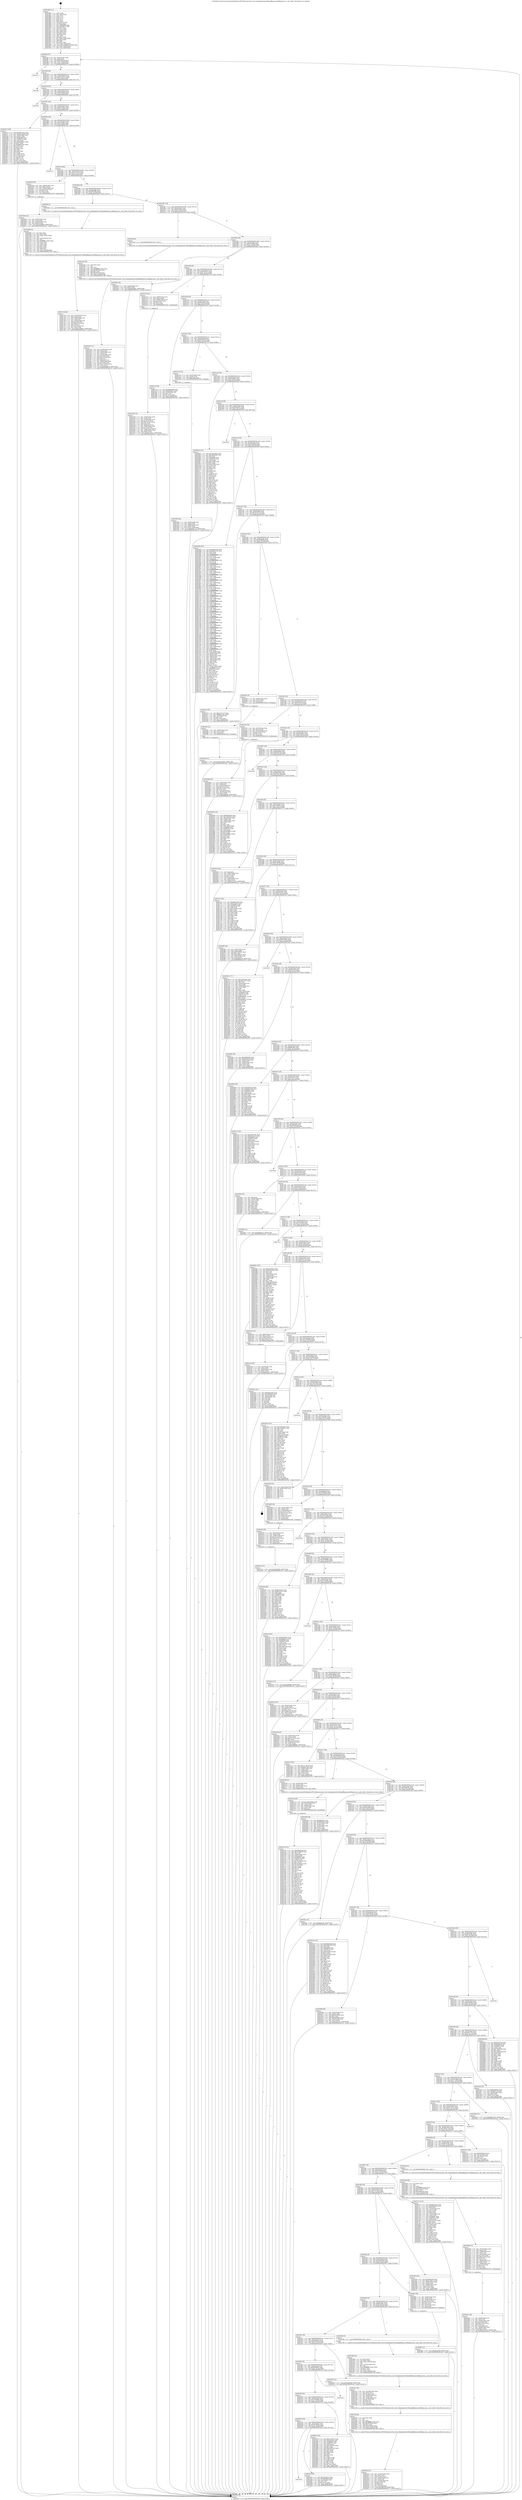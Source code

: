 digraph "0x401880" {
  label = "0x401880 (/mnt/c/Users/mathe/Desktop/tcc/POCII/binaries/extr_obs-studiopluginsobs-ffmpegffmpeg-muxffmpeg-mux.c_get_index_Final-ollvm.out::main(0))"
  labelloc = "t"
  node[shape=record]

  Entry [label="",width=0.3,height=0.3,shape=circle,fillcolor=black,style=filled]
  "0x4018ef" [label="{
     0x4018ef [32]\l
     | [instrs]\l
     &nbsp;&nbsp;0x4018ef \<+6\>: mov -0xd0(%rbp),%eax\l
     &nbsp;&nbsp;0x4018f5 \<+2\>: mov %eax,%ecx\l
     &nbsp;&nbsp;0x4018f7 \<+6\>: sub $0x80b2b5db,%ecx\l
     &nbsp;&nbsp;0x4018fd \<+6\>: mov %eax,-0xe4(%rbp)\l
     &nbsp;&nbsp;0x401903 \<+6\>: mov %ecx,-0xe8(%rbp)\l
     &nbsp;&nbsp;0x401909 \<+6\>: je 000000000040321a \<main+0x199a\>\l
  }"]
  "0x40321a" [label="{
     0x40321a\l
  }", style=dashed]
  "0x40190f" [label="{
     0x40190f [28]\l
     | [instrs]\l
     &nbsp;&nbsp;0x40190f \<+5\>: jmp 0000000000401914 \<main+0x94\>\l
     &nbsp;&nbsp;0x401914 \<+6\>: mov -0xe4(%rbp),%eax\l
     &nbsp;&nbsp;0x40191a \<+5\>: sub $0x92350772,%eax\l
     &nbsp;&nbsp;0x40191f \<+6\>: mov %eax,-0xec(%rbp)\l
     &nbsp;&nbsp;0x401925 \<+6\>: je 0000000000402ffe \<main+0x177e\>\l
  }"]
  Exit [label="",width=0.3,height=0.3,shape=circle,fillcolor=black,style=filled,peripheries=2]
  "0x402ffe" [label="{
     0x402ffe\l
  }", style=dashed]
  "0x40192b" [label="{
     0x40192b [28]\l
     | [instrs]\l
     &nbsp;&nbsp;0x40192b \<+5\>: jmp 0000000000401930 \<main+0xb0\>\l
     &nbsp;&nbsp;0x401930 \<+6\>: mov -0xe4(%rbp),%eax\l
     &nbsp;&nbsp;0x401936 \<+5\>: sub $0x9a4485fe,%eax\l
     &nbsp;&nbsp;0x40193b \<+6\>: mov %eax,-0xf0(%rbp)\l
     &nbsp;&nbsp;0x401941 \<+6\>: je 0000000000402fef \<main+0x176f\>\l
  }"]
  "0x402fe0" [label="{
     0x402fe0 [15]\l
     | [instrs]\l
     &nbsp;&nbsp;0x402fe0 \<+10\>: movl $0xaf232699,-0xd0(%rbp)\l
     &nbsp;&nbsp;0x402fea \<+5\>: jmp 00000000004033a7 \<main+0x1b27\>\l
  }"]
  "0x402fef" [label="{
     0x402fef\l
  }", style=dashed]
  "0x401947" [label="{
     0x401947 [28]\l
     | [instrs]\l
     &nbsp;&nbsp;0x401947 \<+5\>: jmp 000000000040194c \<main+0xcc\>\l
     &nbsp;&nbsp;0x40194c \<+6\>: mov -0xe4(%rbp),%eax\l
     &nbsp;&nbsp;0x401952 \<+5\>: sub $0x9b32c45c,%eax\l
     &nbsp;&nbsp;0x401957 \<+6\>: mov %eax,-0xf4(%rbp)\l
     &nbsp;&nbsp;0x40195d \<+6\>: je 0000000000402ec2 \<main+0x1642\>\l
  }"]
  "0x402fd1" [label="{
     0x402fd1 [15]\l
     | [instrs]\l
     &nbsp;&nbsp;0x402fd1 \<+4\>: mov -0x60(%rbp),%rax\l
     &nbsp;&nbsp;0x402fd5 \<+3\>: mov (%rax),%rax\l
     &nbsp;&nbsp;0x402fd8 \<+3\>: mov %rax,%rdi\l
     &nbsp;&nbsp;0x402fdb \<+5\>: call 0000000000401030 \<free@plt\>\l
     | [calls]\l
     &nbsp;&nbsp;0x401030 \{1\} (unknown)\l
  }"]
  "0x402ec2" [label="{
     0x402ec2 [106]\l
     | [instrs]\l
     &nbsp;&nbsp;0x402ec2 \<+5\>: mov $0xf94250e4,%eax\l
     &nbsp;&nbsp;0x402ec7 \<+5\>: mov $0x3d24aa9d,%ecx\l
     &nbsp;&nbsp;0x402ecc \<+4\>: mov -0x40(%rbp),%rdx\l
     &nbsp;&nbsp;0x402ed0 \<+6\>: movl $0x0,(%rdx)\l
     &nbsp;&nbsp;0x402ed6 \<+7\>: mov 0x406060,%esi\l
     &nbsp;&nbsp;0x402edd \<+7\>: mov 0x406070,%edi\l
     &nbsp;&nbsp;0x402ee4 \<+3\>: mov %esi,%r8d\l
     &nbsp;&nbsp;0x402ee7 \<+7\>: add $0x8fe58582,%r8d\l
     &nbsp;&nbsp;0x402eee \<+4\>: sub $0x1,%r8d\l
     &nbsp;&nbsp;0x402ef2 \<+7\>: sub $0x8fe58582,%r8d\l
     &nbsp;&nbsp;0x402ef9 \<+4\>: imul %r8d,%esi\l
     &nbsp;&nbsp;0x402efd \<+3\>: and $0x1,%esi\l
     &nbsp;&nbsp;0x402f00 \<+3\>: cmp $0x0,%esi\l
     &nbsp;&nbsp;0x402f03 \<+4\>: sete %r9b\l
     &nbsp;&nbsp;0x402f07 \<+3\>: cmp $0xa,%edi\l
     &nbsp;&nbsp;0x402f0a \<+4\>: setl %r10b\l
     &nbsp;&nbsp;0x402f0e \<+3\>: mov %r9b,%r11b\l
     &nbsp;&nbsp;0x402f11 \<+3\>: and %r10b,%r11b\l
     &nbsp;&nbsp;0x402f14 \<+3\>: xor %r10b,%r9b\l
     &nbsp;&nbsp;0x402f17 \<+3\>: or %r9b,%r11b\l
     &nbsp;&nbsp;0x402f1a \<+4\>: test $0x1,%r11b\l
     &nbsp;&nbsp;0x402f1e \<+3\>: cmovne %ecx,%eax\l
     &nbsp;&nbsp;0x402f21 \<+6\>: mov %eax,-0xd0(%rbp)\l
     &nbsp;&nbsp;0x402f27 \<+5\>: jmp 00000000004033a7 \<main+0x1b27\>\l
  }"]
  "0x401963" [label="{
     0x401963 [28]\l
     | [instrs]\l
     &nbsp;&nbsp;0x401963 \<+5\>: jmp 0000000000401968 \<main+0xe8\>\l
     &nbsp;&nbsp;0x401968 \<+6\>: mov -0xe4(%rbp),%eax\l
     &nbsp;&nbsp;0x40196e \<+5\>: sub $0xa1c83fc5,%eax\l
     &nbsp;&nbsp;0x401973 \<+6\>: mov %eax,-0xf8(%rbp)\l
     &nbsp;&nbsp;0x401979 \<+6\>: je 00000000004032c3 \<main+0x1a43\>\l
  }"]
  "0x402f86" [label="{
     0x402f86 [15]\l
     | [instrs]\l
     &nbsp;&nbsp;0x402f86 \<+10\>: movl $0xebaa93f9,-0xd0(%rbp)\l
     &nbsp;&nbsp;0x402f90 \<+5\>: jmp 00000000004033a7 \<main+0x1b27\>\l
  }"]
  "0x4032c3" [label="{
     0x4032c3\l
  }", style=dashed]
  "0x40197f" [label="{
     0x40197f [28]\l
     | [instrs]\l
     &nbsp;&nbsp;0x40197f \<+5\>: jmp 0000000000401984 \<main+0x104\>\l
     &nbsp;&nbsp;0x401984 \<+6\>: mov -0xe4(%rbp),%eax\l
     &nbsp;&nbsp;0x40198a \<+5\>: sub $0xa52711c5,%eax\l
     &nbsp;&nbsp;0x40198f \<+6\>: mov %eax,-0xfc(%rbp)\l
     &nbsp;&nbsp;0x401995 \<+6\>: je 0000000000402939 \<main+0x10b9\>\l
  }"]
  "0x402e33" [label="{
     0x402e33 [15]\l
     | [instrs]\l
     &nbsp;&nbsp;0x402e33 \<+10\>: movl $0x3a92ff50,-0xd0(%rbp)\l
     &nbsp;&nbsp;0x402e3d \<+5\>: jmp 00000000004033a7 \<main+0x1b27\>\l
  }"]
  "0x402939" [label="{
     0x402939 [29]\l
     | [instrs]\l
     &nbsp;&nbsp;0x402939 \<+4\>: mov -0x68(%rbp),%rax\l
     &nbsp;&nbsp;0x40293d \<+6\>: movl $0x1,(%rax)\l
     &nbsp;&nbsp;0x402943 \<+4\>: mov -0x68(%rbp),%rax\l
     &nbsp;&nbsp;0x402947 \<+3\>: movslq (%rax),%rax\l
     &nbsp;&nbsp;0x40294a \<+4\>: shl $0x4,%rax\l
     &nbsp;&nbsp;0x40294e \<+3\>: mov %rax,%rdi\l
     &nbsp;&nbsp;0x402951 \<+5\>: call 0000000000401050 \<malloc@plt\>\l
     | [calls]\l
     &nbsp;&nbsp;0x401050 \{1\} (unknown)\l
  }"]
  "0x40199b" [label="{
     0x40199b [28]\l
     | [instrs]\l
     &nbsp;&nbsp;0x40199b \<+5\>: jmp 00000000004019a0 \<main+0x120\>\l
     &nbsp;&nbsp;0x4019a0 \<+6\>: mov -0xe4(%rbp),%eax\l
     &nbsp;&nbsp;0x4019a6 \<+5\>: sub $0xa8602f64,%eax\l
     &nbsp;&nbsp;0x4019ab \<+6\>: mov %eax,-0x100(%rbp)\l
     &nbsp;&nbsp;0x4019b1 \<+6\>: je 00000000004026f4 \<main+0xe74\>\l
  }"]
  "0x402e0f" [label="{
     0x402e0f [36]\l
     | [instrs]\l
     &nbsp;&nbsp;0x402e0f \<+7\>: mov -0xa8(%rbp),%rax\l
     &nbsp;&nbsp;0x402e16 \<+3\>: mov (%rax),%rax\l
     &nbsp;&nbsp;0x402e19 \<+4\>: mov -0x48(%rbp),%rcx\l
     &nbsp;&nbsp;0x402e1d \<+3\>: movslq (%rcx),%rcx\l
     &nbsp;&nbsp;0x402e20 \<+4\>: imul $0x18,%rcx,%rcx\l
     &nbsp;&nbsp;0x402e24 \<+3\>: add %rcx,%rax\l
     &nbsp;&nbsp;0x402e27 \<+4\>: mov 0x8(%rax),%rax\l
     &nbsp;&nbsp;0x402e2b \<+3\>: mov %rax,%rdi\l
     &nbsp;&nbsp;0x402e2e \<+5\>: call 0000000000401030 \<free@plt\>\l
     | [calls]\l
     &nbsp;&nbsp;0x401030 \{1\} (unknown)\l
  }"]
  "0x4026f4" [label="{
     0x4026f4 [5]\l
     | [instrs]\l
     &nbsp;&nbsp;0x4026f4 \<+5\>: call 0000000000401160 \<next_i\>\l
     | [calls]\l
     &nbsp;&nbsp;0x401160 \{1\} (/mnt/c/Users/mathe/Desktop/tcc/POCII/binaries/extr_obs-studiopluginsobs-ffmpegffmpeg-muxffmpeg-mux.c_get_index_Final-ollvm.out::next_i)\l
  }"]
  "0x4019b7" [label="{
     0x4019b7 [28]\l
     | [instrs]\l
     &nbsp;&nbsp;0x4019b7 \<+5\>: jmp 00000000004019bc \<main+0x13c\>\l
     &nbsp;&nbsp;0x4019bc \<+6\>: mov -0xe4(%rbp),%eax\l
     &nbsp;&nbsp;0x4019c2 \<+5\>: sub $0xac6b7baa,%eax\l
     &nbsp;&nbsp;0x4019c7 \<+6\>: mov %eax,-0x104(%rbp)\l
     &nbsp;&nbsp;0x4019cd \<+6\>: je 00000000004025a6 \<main+0xd26\>\l
  }"]
  "0x402047" [label="{
     0x402047\l
  }", style=dashed]
  "0x4025a6" [label="{
     0x4025a6 [5]\l
     | [instrs]\l
     &nbsp;&nbsp;0x4025a6 \<+5\>: call 0000000000401160 \<next_i\>\l
     | [calls]\l
     &nbsp;&nbsp;0x401160 \{1\} (/mnt/c/Users/mathe/Desktop/tcc/POCII/binaries/extr_obs-studiopluginsobs-ffmpegffmpeg-muxffmpeg-mux.c_get_index_Final-ollvm.out::next_i)\l
  }"]
  "0x4019d3" [label="{
     0x4019d3 [28]\l
     | [instrs]\l
     &nbsp;&nbsp;0x4019d3 \<+5\>: jmp 00000000004019d8 \<main+0x158\>\l
     &nbsp;&nbsp;0x4019d8 \<+6\>: mov -0xe4(%rbp),%eax\l
     &nbsp;&nbsp;0x4019de \<+5\>: sub $0xaf232699,%eax\l
     &nbsp;&nbsp;0x4019e3 \<+6\>: mov %eax,-0x108(%rbp)\l
     &nbsp;&nbsp;0x4019e9 \<+6\>: je 00000000004030be \<main+0x183e\>\l
  }"]
  "0x402dca" [label="{
     0x402dca [30]\l
     | [instrs]\l
     &nbsp;&nbsp;0x402dca \<+5\>: mov $0x2e79a2ec,%eax\l
     &nbsp;&nbsp;0x402dcf \<+5\>: mov $0x2666963d,%ecx\l
     &nbsp;&nbsp;0x402dd4 \<+3\>: mov -0x2d(%rbp),%dl\l
     &nbsp;&nbsp;0x402dd7 \<+3\>: test $0x1,%dl\l
     &nbsp;&nbsp;0x402dda \<+3\>: cmovne %ecx,%eax\l
     &nbsp;&nbsp;0x402ddd \<+6\>: mov %eax,-0xd0(%rbp)\l
     &nbsp;&nbsp;0x402de3 \<+5\>: jmp 00000000004033a7 \<main+0x1b27\>\l
  }"]
  "0x4030be" [label="{
     0x4030be [28]\l
     | [instrs]\l
     &nbsp;&nbsp;0x4030be \<+7\>: mov -0xc8(%rbp),%rax\l
     &nbsp;&nbsp;0x4030c5 \<+6\>: movl $0x0,(%rax)\l
     &nbsp;&nbsp;0x4030cb \<+10\>: movl $0xbb59febc,-0xd0(%rbp)\l
     &nbsp;&nbsp;0x4030d5 \<+5\>: jmp 00000000004033a7 \<main+0x1b27\>\l
  }"]
  "0x4019ef" [label="{
     0x4019ef [28]\l
     | [instrs]\l
     &nbsp;&nbsp;0x4019ef \<+5\>: jmp 00000000004019f4 \<main+0x174\>\l
     &nbsp;&nbsp;0x4019f4 \<+6\>: mov -0xe4(%rbp),%eax\l
     &nbsp;&nbsp;0x4019fa \<+5\>: sub $0xaf749e75,%eax\l
     &nbsp;&nbsp;0x4019ff \<+6\>: mov %eax,-0x10c(%rbp)\l
     &nbsp;&nbsp;0x401a05 \<+6\>: je 0000000000402516 \<main+0xc96\>\l
  }"]
  "0x402c3c" [label="{
     0x402c3c [167]\l
     | [instrs]\l
     &nbsp;&nbsp;0x402c3c \<+5\>: mov $0xd80b019d,%esi\l
     &nbsp;&nbsp;0x402c41 \<+5\>: mov $0x347906af,%ecx\l
     &nbsp;&nbsp;0x402c46 \<+2\>: mov $0x1,%dl\l
     &nbsp;&nbsp;0x402c48 \<+4\>: mov -0x48(%rbp),%rdi\l
     &nbsp;&nbsp;0x402c4c \<+6\>: movl $0x0,(%rdi)\l
     &nbsp;&nbsp;0x402c52 \<+8\>: mov 0x406060,%r8d\l
     &nbsp;&nbsp;0x402c5a \<+8\>: mov 0x406070,%r9d\l
     &nbsp;&nbsp;0x402c62 \<+3\>: mov %r8d,%r10d\l
     &nbsp;&nbsp;0x402c65 \<+7\>: sub $0x7f140b8,%r10d\l
     &nbsp;&nbsp;0x402c6c \<+4\>: sub $0x1,%r10d\l
     &nbsp;&nbsp;0x402c70 \<+7\>: add $0x7f140b8,%r10d\l
     &nbsp;&nbsp;0x402c77 \<+4\>: imul %r10d,%r8d\l
     &nbsp;&nbsp;0x402c7b \<+4\>: and $0x1,%r8d\l
     &nbsp;&nbsp;0x402c7f \<+4\>: cmp $0x0,%r8d\l
     &nbsp;&nbsp;0x402c83 \<+4\>: sete %r11b\l
     &nbsp;&nbsp;0x402c87 \<+4\>: cmp $0xa,%r9d\l
     &nbsp;&nbsp;0x402c8b \<+3\>: setl %bl\l
     &nbsp;&nbsp;0x402c8e \<+3\>: mov %r11b,%r14b\l
     &nbsp;&nbsp;0x402c91 \<+4\>: xor $0xff,%r14b\l
     &nbsp;&nbsp;0x402c95 \<+3\>: mov %bl,%r15b\l
     &nbsp;&nbsp;0x402c98 \<+4\>: xor $0xff,%r15b\l
     &nbsp;&nbsp;0x402c9c \<+3\>: xor $0x0,%dl\l
     &nbsp;&nbsp;0x402c9f \<+3\>: mov %r14b,%r12b\l
     &nbsp;&nbsp;0x402ca2 \<+4\>: and $0x0,%r12b\l
     &nbsp;&nbsp;0x402ca6 \<+3\>: and %dl,%r11b\l
     &nbsp;&nbsp;0x402ca9 \<+3\>: mov %r15b,%r13b\l
     &nbsp;&nbsp;0x402cac \<+4\>: and $0x0,%r13b\l
     &nbsp;&nbsp;0x402cb0 \<+2\>: and %dl,%bl\l
     &nbsp;&nbsp;0x402cb2 \<+3\>: or %r11b,%r12b\l
     &nbsp;&nbsp;0x402cb5 \<+3\>: or %bl,%r13b\l
     &nbsp;&nbsp;0x402cb8 \<+3\>: xor %r13b,%r12b\l
     &nbsp;&nbsp;0x402cbb \<+3\>: or %r15b,%r14b\l
     &nbsp;&nbsp;0x402cbe \<+4\>: xor $0xff,%r14b\l
     &nbsp;&nbsp;0x402cc2 \<+3\>: or $0x0,%dl\l
     &nbsp;&nbsp;0x402cc5 \<+3\>: and %dl,%r14b\l
     &nbsp;&nbsp;0x402cc8 \<+3\>: or %r14b,%r12b\l
     &nbsp;&nbsp;0x402ccb \<+4\>: test $0x1,%r12b\l
     &nbsp;&nbsp;0x402ccf \<+3\>: cmovne %ecx,%esi\l
     &nbsp;&nbsp;0x402cd2 \<+6\>: mov %esi,-0xd0(%rbp)\l
     &nbsp;&nbsp;0x402cd8 \<+6\>: mov %eax,-0x210(%rbp)\l
     &nbsp;&nbsp;0x402cde \<+5\>: jmp 00000000004033a7 \<main+0x1b27\>\l
  }"]
  "0x402516" [label="{
     0x402516 [35]\l
     | [instrs]\l
     &nbsp;&nbsp;0x402516 \<+7\>: mov -0x88(%rbp),%rax\l
     &nbsp;&nbsp;0x40251d \<+6\>: movl $0x1,(%rax)\l
     &nbsp;&nbsp;0x402523 \<+7\>: mov -0x88(%rbp),%rax\l
     &nbsp;&nbsp;0x40252a \<+3\>: movslq (%rax),%rax\l
     &nbsp;&nbsp;0x40252d \<+4\>: shl $0x2,%rax\l
     &nbsp;&nbsp;0x402531 \<+3\>: mov %rax,%rdi\l
     &nbsp;&nbsp;0x402534 \<+5\>: call 0000000000401050 \<malloc@plt\>\l
     | [calls]\l
     &nbsp;&nbsp;0x401050 \{1\} (unknown)\l
  }"]
  "0x401a0b" [label="{
     0x401a0b [28]\l
     | [instrs]\l
     &nbsp;&nbsp;0x401a0b \<+5\>: jmp 0000000000401a10 \<main+0x190\>\l
     &nbsp;&nbsp;0x401a10 \<+6\>: mov -0xe4(%rbp),%eax\l
     &nbsp;&nbsp;0x401a16 \<+5\>: sub $0xb0d1de5b,%eax\l
     &nbsp;&nbsp;0x401a1b \<+6\>: mov %eax,-0x110(%rbp)\l
     &nbsp;&nbsp;0x401a21 \<+6\>: je 0000000000402a78 \<main+0x11f8\>\l
  }"]
  "0x402c1f" [label="{
     0x402c1f [29]\l
     | [instrs]\l
     &nbsp;&nbsp;0x402c1f \<+10\>: movabs $0x4040b6,%rdi\l
     &nbsp;&nbsp;0x402c29 \<+4\>: mov -0x50(%rbp),%rsi\l
     &nbsp;&nbsp;0x402c2d \<+2\>: mov %eax,(%rsi)\l
     &nbsp;&nbsp;0x402c2f \<+4\>: mov -0x50(%rbp),%rsi\l
     &nbsp;&nbsp;0x402c33 \<+2\>: mov (%rsi),%esi\l
     &nbsp;&nbsp;0x402c35 \<+2\>: mov $0x0,%al\l
     &nbsp;&nbsp;0x402c37 \<+5\>: call 0000000000401040 \<printf@plt\>\l
     | [calls]\l
     &nbsp;&nbsp;0x401040 \{1\} (unknown)\l
  }"]
  "0x402a78" [label="{
     0x402a78 [30]\l
     | [instrs]\l
     &nbsp;&nbsp;0x402a78 \<+5\>: mov $0x3de6406d,%eax\l
     &nbsp;&nbsp;0x402a7d \<+5\>: mov $0x6dee9cac,%ecx\l
     &nbsp;&nbsp;0x402a82 \<+3\>: mov -0x2e(%rbp),%dl\l
     &nbsp;&nbsp;0x402a85 \<+3\>: test $0x1,%dl\l
     &nbsp;&nbsp;0x402a88 \<+3\>: cmovne %ecx,%eax\l
     &nbsp;&nbsp;0x402a8b \<+6\>: mov %eax,-0xd0(%rbp)\l
     &nbsp;&nbsp;0x402a91 \<+5\>: jmp 00000000004033a7 \<main+0x1b27\>\l
  }"]
  "0x401a27" [label="{
     0x401a27 [28]\l
     | [instrs]\l
     &nbsp;&nbsp;0x401a27 \<+5\>: jmp 0000000000401a2c \<main+0x1ac\>\l
     &nbsp;&nbsp;0x401a2c \<+6\>: mov -0xe4(%rbp),%eax\l
     &nbsp;&nbsp;0x401a32 \<+5\>: sub $0xb4956328,%eax\l
     &nbsp;&nbsp;0x401a37 \<+6\>: mov %eax,-0x114(%rbp)\l
     &nbsp;&nbsp;0x401a3d \<+6\>: je 0000000000402276 \<main+0x9f6\>\l
  }"]
  "0x402b18" [label="{
     0x402b18 [52]\l
     | [instrs]\l
     &nbsp;&nbsp;0x402b18 \<+6\>: mov -0x20c(%rbp),%ecx\l
     &nbsp;&nbsp;0x402b1e \<+3\>: imul %eax,%ecx\l
     &nbsp;&nbsp;0x402b21 \<+3\>: movslq %ecx,%rdi\l
     &nbsp;&nbsp;0x402b24 \<+4\>: mov -0x60(%rbp),%r8\l
     &nbsp;&nbsp;0x402b28 \<+3\>: mov (%r8),%r8\l
     &nbsp;&nbsp;0x402b2b \<+4\>: mov -0x58(%rbp),%r9\l
     &nbsp;&nbsp;0x402b2f \<+3\>: movslq (%r9),%r9\l
     &nbsp;&nbsp;0x402b32 \<+4\>: shl $0x4,%r9\l
     &nbsp;&nbsp;0x402b36 \<+3\>: add %r9,%r8\l
     &nbsp;&nbsp;0x402b39 \<+4\>: mov %rdi,0x8(%r8)\l
     &nbsp;&nbsp;0x402b3d \<+10\>: movl $0x5d4c2fd,-0xd0(%rbp)\l
     &nbsp;&nbsp;0x402b47 \<+5\>: jmp 00000000004033a7 \<main+0x1b27\>\l
  }"]
  "0x402276" [label="{
     0x402276 [19]\l
     | [instrs]\l
     &nbsp;&nbsp;0x402276 \<+7\>: mov -0xc0(%rbp),%rax\l
     &nbsp;&nbsp;0x40227d \<+3\>: mov (%rax),%rax\l
     &nbsp;&nbsp;0x402280 \<+4\>: mov 0x8(%rax),%rdi\l
     &nbsp;&nbsp;0x402284 \<+5\>: call 0000000000401060 \<atoi@plt\>\l
     | [calls]\l
     &nbsp;&nbsp;0x401060 \{1\} (unknown)\l
  }"]
  "0x401a43" [label="{
     0x401a43 [28]\l
     | [instrs]\l
     &nbsp;&nbsp;0x401a43 \<+5\>: jmp 0000000000401a48 \<main+0x1c8\>\l
     &nbsp;&nbsp;0x401a48 \<+6\>: mov -0xe4(%rbp),%eax\l
     &nbsp;&nbsp;0x401a4e \<+5\>: sub $0xbb59febc,%eax\l
     &nbsp;&nbsp;0x401a53 \<+6\>: mov %eax,-0x118(%rbp)\l
     &nbsp;&nbsp;0x401a59 \<+6\>: je 00000000004030da \<main+0x185a\>\l
  }"]
  "0x402af0" [label="{
     0x402af0 [40]\l
     | [instrs]\l
     &nbsp;&nbsp;0x402af0 \<+5\>: mov $0x2,%ecx\l
     &nbsp;&nbsp;0x402af5 \<+1\>: cltd\l
     &nbsp;&nbsp;0x402af6 \<+2\>: idiv %ecx\l
     &nbsp;&nbsp;0x402af8 \<+6\>: imul $0xfffffffe,%edx,%ecx\l
     &nbsp;&nbsp;0x402afe \<+6\>: add $0xcb5592fe,%ecx\l
     &nbsp;&nbsp;0x402b04 \<+3\>: add $0x1,%ecx\l
     &nbsp;&nbsp;0x402b07 \<+6\>: sub $0xcb5592fe,%ecx\l
     &nbsp;&nbsp;0x402b0d \<+6\>: mov %ecx,-0x20c(%rbp)\l
     &nbsp;&nbsp;0x402b13 \<+5\>: call 0000000000401160 \<next_i\>\l
     | [calls]\l
     &nbsp;&nbsp;0x401160 \{1\} (/mnt/c/Users/mathe/Desktop/tcc/POCII/binaries/extr_obs-studiopluginsobs-ffmpegffmpeg-muxffmpeg-mux.c_get_index_Final-ollvm.out::next_i)\l
  }"]
  "0x4030da" [label="{
     0x4030da [147]\l
     | [instrs]\l
     &nbsp;&nbsp;0x4030da \<+5\>: mov $0x33dc4abc,%eax\l
     &nbsp;&nbsp;0x4030df \<+5\>: mov $0x18b59496,%ecx\l
     &nbsp;&nbsp;0x4030e4 \<+2\>: mov $0x1,%dl\l
     &nbsp;&nbsp;0x4030e6 \<+7\>: mov 0x406060,%esi\l
     &nbsp;&nbsp;0x4030ed \<+7\>: mov 0x406070,%edi\l
     &nbsp;&nbsp;0x4030f4 \<+3\>: mov %esi,%r8d\l
     &nbsp;&nbsp;0x4030f7 \<+7\>: add $0xf70399,%r8d\l
     &nbsp;&nbsp;0x4030fe \<+4\>: sub $0x1,%r8d\l
     &nbsp;&nbsp;0x403102 \<+7\>: sub $0xf70399,%r8d\l
     &nbsp;&nbsp;0x403109 \<+4\>: imul %r8d,%esi\l
     &nbsp;&nbsp;0x40310d \<+3\>: and $0x1,%esi\l
     &nbsp;&nbsp;0x403110 \<+3\>: cmp $0x0,%esi\l
     &nbsp;&nbsp;0x403113 \<+4\>: sete %r9b\l
     &nbsp;&nbsp;0x403117 \<+3\>: cmp $0xa,%edi\l
     &nbsp;&nbsp;0x40311a \<+4\>: setl %r10b\l
     &nbsp;&nbsp;0x40311e \<+3\>: mov %r9b,%r11b\l
     &nbsp;&nbsp;0x403121 \<+4\>: xor $0xff,%r11b\l
     &nbsp;&nbsp;0x403125 \<+3\>: mov %r10b,%bl\l
     &nbsp;&nbsp;0x403128 \<+3\>: xor $0xff,%bl\l
     &nbsp;&nbsp;0x40312b \<+3\>: xor $0x0,%dl\l
     &nbsp;&nbsp;0x40312e \<+3\>: mov %r11b,%r14b\l
     &nbsp;&nbsp;0x403131 \<+4\>: and $0x0,%r14b\l
     &nbsp;&nbsp;0x403135 \<+3\>: and %dl,%r9b\l
     &nbsp;&nbsp;0x403138 \<+3\>: mov %bl,%r15b\l
     &nbsp;&nbsp;0x40313b \<+4\>: and $0x0,%r15b\l
     &nbsp;&nbsp;0x40313f \<+3\>: and %dl,%r10b\l
     &nbsp;&nbsp;0x403142 \<+3\>: or %r9b,%r14b\l
     &nbsp;&nbsp;0x403145 \<+3\>: or %r10b,%r15b\l
     &nbsp;&nbsp;0x403148 \<+3\>: xor %r15b,%r14b\l
     &nbsp;&nbsp;0x40314b \<+3\>: or %bl,%r11b\l
     &nbsp;&nbsp;0x40314e \<+4\>: xor $0xff,%r11b\l
     &nbsp;&nbsp;0x403152 \<+3\>: or $0x0,%dl\l
     &nbsp;&nbsp;0x403155 \<+3\>: and %dl,%r11b\l
     &nbsp;&nbsp;0x403158 \<+3\>: or %r11b,%r14b\l
     &nbsp;&nbsp;0x40315b \<+4\>: test $0x1,%r14b\l
     &nbsp;&nbsp;0x40315f \<+3\>: cmovne %ecx,%eax\l
     &nbsp;&nbsp;0x403162 \<+6\>: mov %eax,-0xd0(%rbp)\l
     &nbsp;&nbsp;0x403168 \<+5\>: jmp 00000000004033a7 \<main+0x1b27\>\l
  }"]
  "0x401a5f" [label="{
     0x401a5f [28]\l
     | [instrs]\l
     &nbsp;&nbsp;0x401a5f \<+5\>: jmp 0000000000401a64 \<main+0x1e4\>\l
     &nbsp;&nbsp;0x401a64 \<+6\>: mov -0xe4(%rbp),%eax\l
     &nbsp;&nbsp;0x401a6a \<+5\>: sub $0xbe9e454c,%eax\l
     &nbsp;&nbsp;0x401a6f \<+6\>: mov %eax,-0x11c(%rbp)\l
     &nbsp;&nbsp;0x401a75 \<+6\>: je 0000000000403054 \<main+0x17d4\>\l
  }"]
  "0x402ac7" [label="{
     0x402ac7 [41]\l
     | [instrs]\l
     &nbsp;&nbsp;0x402ac7 \<+6\>: mov -0x208(%rbp),%ecx\l
     &nbsp;&nbsp;0x402acd \<+3\>: imul %eax,%ecx\l
     &nbsp;&nbsp;0x402ad0 \<+3\>: movslq %ecx,%rdi\l
     &nbsp;&nbsp;0x402ad3 \<+4\>: mov -0x60(%rbp),%r8\l
     &nbsp;&nbsp;0x402ad7 \<+3\>: mov (%r8),%r8\l
     &nbsp;&nbsp;0x402ada \<+4\>: mov -0x58(%rbp),%r9\l
     &nbsp;&nbsp;0x402ade \<+3\>: movslq (%r9),%r9\l
     &nbsp;&nbsp;0x402ae1 \<+4\>: shl $0x4,%r9\l
     &nbsp;&nbsp;0x402ae5 \<+3\>: add %r9,%r8\l
     &nbsp;&nbsp;0x402ae8 \<+3\>: mov %rdi,(%r8)\l
     &nbsp;&nbsp;0x402aeb \<+5\>: call 0000000000401160 \<next_i\>\l
     | [calls]\l
     &nbsp;&nbsp;0x401160 \{1\} (/mnt/c/Users/mathe/Desktop/tcc/POCII/binaries/extr_obs-studiopluginsobs-ffmpegffmpeg-muxffmpeg-mux.c_get_index_Final-ollvm.out::next_i)\l
  }"]
  "0x403054" [label="{
     0x403054\l
  }", style=dashed]
  "0x401a7b" [label="{
     0x401a7b [28]\l
     | [instrs]\l
     &nbsp;&nbsp;0x401a7b \<+5\>: jmp 0000000000401a80 \<main+0x200\>\l
     &nbsp;&nbsp;0x401a80 \<+6\>: mov -0xe4(%rbp),%eax\l
     &nbsp;&nbsp;0x401a86 \<+5\>: sub $0xc09adeba,%eax\l
     &nbsp;&nbsp;0x401a8b \<+6\>: mov %eax,-0x120(%rbp)\l
     &nbsp;&nbsp;0x401a91 \<+6\>: je 0000000000402086 \<main+0x806\>\l
  }"]
  "0x402a9b" [label="{
     0x402a9b [44]\l
     | [instrs]\l
     &nbsp;&nbsp;0x402a9b \<+2\>: xor %ecx,%ecx\l
     &nbsp;&nbsp;0x402a9d \<+5\>: mov $0x2,%edx\l
     &nbsp;&nbsp;0x402aa2 \<+6\>: mov %edx,-0x204(%rbp)\l
     &nbsp;&nbsp;0x402aa8 \<+1\>: cltd\l
     &nbsp;&nbsp;0x402aa9 \<+6\>: mov -0x204(%rbp),%esi\l
     &nbsp;&nbsp;0x402aaf \<+2\>: idiv %esi\l
     &nbsp;&nbsp;0x402ab1 \<+6\>: imul $0xfffffffe,%edx,%edx\l
     &nbsp;&nbsp;0x402ab7 \<+3\>: sub $0x1,%ecx\l
     &nbsp;&nbsp;0x402aba \<+2\>: sub %ecx,%edx\l
     &nbsp;&nbsp;0x402abc \<+6\>: mov %edx,-0x208(%rbp)\l
     &nbsp;&nbsp;0x402ac2 \<+5\>: call 0000000000401160 \<next_i\>\l
     | [calls]\l
     &nbsp;&nbsp;0x401160 \{1\} (/mnt/c/Users/mathe/Desktop/tcc/POCII/binaries/extr_obs-studiopluginsobs-ffmpegffmpeg-muxffmpeg-mux.c_get_index_Final-ollvm.out::next_i)\l
  }"]
  "0x402086" [label="{
     0x402086 [433]\l
     | [instrs]\l
     &nbsp;&nbsp;0x402086 \<+5\>: mov $0x80b2b5db,%eax\l
     &nbsp;&nbsp;0x40208b \<+5\>: mov $0x5d0011a4,%ecx\l
     &nbsp;&nbsp;0x402090 \<+2\>: xor %edx,%edx\l
     &nbsp;&nbsp;0x402092 \<+3\>: mov %rsp,%rsi\l
     &nbsp;&nbsp;0x402095 \<+4\>: add $0xfffffffffffffff0,%rsi\l
     &nbsp;&nbsp;0x402099 \<+3\>: mov %rsi,%rsp\l
     &nbsp;&nbsp;0x40209c \<+7\>: mov %rsi,-0xc8(%rbp)\l
     &nbsp;&nbsp;0x4020a3 \<+3\>: mov %rsp,%rsi\l
     &nbsp;&nbsp;0x4020a6 \<+4\>: add $0xfffffffffffffff0,%rsi\l
     &nbsp;&nbsp;0x4020aa \<+3\>: mov %rsi,%rsp\l
     &nbsp;&nbsp;0x4020ad \<+3\>: mov %rsp,%rdi\l
     &nbsp;&nbsp;0x4020b0 \<+4\>: add $0xfffffffffffffff0,%rdi\l
     &nbsp;&nbsp;0x4020b4 \<+3\>: mov %rdi,%rsp\l
     &nbsp;&nbsp;0x4020b7 \<+7\>: mov %rdi,-0xc0(%rbp)\l
     &nbsp;&nbsp;0x4020be \<+3\>: mov %rsp,%rdi\l
     &nbsp;&nbsp;0x4020c1 \<+4\>: add $0xfffffffffffffff0,%rdi\l
     &nbsp;&nbsp;0x4020c5 \<+3\>: mov %rdi,%rsp\l
     &nbsp;&nbsp;0x4020c8 \<+7\>: mov %rdi,-0xb8(%rbp)\l
     &nbsp;&nbsp;0x4020cf \<+3\>: mov %rsp,%rdi\l
     &nbsp;&nbsp;0x4020d2 \<+4\>: add $0xfffffffffffffff0,%rdi\l
     &nbsp;&nbsp;0x4020d6 \<+3\>: mov %rdi,%rsp\l
     &nbsp;&nbsp;0x4020d9 \<+7\>: mov %rdi,-0xb0(%rbp)\l
     &nbsp;&nbsp;0x4020e0 \<+3\>: mov %rsp,%rdi\l
     &nbsp;&nbsp;0x4020e3 \<+4\>: add $0xfffffffffffffff0,%rdi\l
     &nbsp;&nbsp;0x4020e7 \<+3\>: mov %rdi,%rsp\l
     &nbsp;&nbsp;0x4020ea \<+7\>: mov %rdi,-0xa8(%rbp)\l
     &nbsp;&nbsp;0x4020f1 \<+3\>: mov %rsp,%rdi\l
     &nbsp;&nbsp;0x4020f4 \<+4\>: add $0xfffffffffffffff0,%rdi\l
     &nbsp;&nbsp;0x4020f8 \<+3\>: mov %rdi,%rsp\l
     &nbsp;&nbsp;0x4020fb \<+7\>: mov %rdi,-0xa0(%rbp)\l
     &nbsp;&nbsp;0x402102 \<+3\>: mov %rsp,%rdi\l
     &nbsp;&nbsp;0x402105 \<+4\>: add $0xfffffffffffffff0,%rdi\l
     &nbsp;&nbsp;0x402109 \<+3\>: mov %rdi,%rsp\l
     &nbsp;&nbsp;0x40210c \<+7\>: mov %rdi,-0x98(%rbp)\l
     &nbsp;&nbsp;0x402113 \<+3\>: mov %rsp,%rdi\l
     &nbsp;&nbsp;0x402116 \<+4\>: add $0xfffffffffffffff0,%rdi\l
     &nbsp;&nbsp;0x40211a \<+3\>: mov %rdi,%rsp\l
     &nbsp;&nbsp;0x40211d \<+7\>: mov %rdi,-0x90(%rbp)\l
     &nbsp;&nbsp;0x402124 \<+3\>: mov %rsp,%rdi\l
     &nbsp;&nbsp;0x402127 \<+4\>: add $0xfffffffffffffff0,%rdi\l
     &nbsp;&nbsp;0x40212b \<+3\>: mov %rdi,%rsp\l
     &nbsp;&nbsp;0x40212e \<+7\>: mov %rdi,-0x88(%rbp)\l
     &nbsp;&nbsp;0x402135 \<+3\>: mov %rsp,%rdi\l
     &nbsp;&nbsp;0x402138 \<+4\>: add $0xfffffffffffffff0,%rdi\l
     &nbsp;&nbsp;0x40213c \<+3\>: mov %rdi,%rsp\l
     &nbsp;&nbsp;0x40213f \<+4\>: mov %rdi,-0x80(%rbp)\l
     &nbsp;&nbsp;0x402143 \<+3\>: mov %rsp,%rdi\l
     &nbsp;&nbsp;0x402146 \<+4\>: add $0xfffffffffffffff0,%rdi\l
     &nbsp;&nbsp;0x40214a \<+3\>: mov %rdi,%rsp\l
     &nbsp;&nbsp;0x40214d \<+4\>: mov %rdi,-0x78(%rbp)\l
     &nbsp;&nbsp;0x402151 \<+3\>: mov %rsp,%rdi\l
     &nbsp;&nbsp;0x402154 \<+4\>: add $0xfffffffffffffff0,%rdi\l
     &nbsp;&nbsp;0x402158 \<+3\>: mov %rdi,%rsp\l
     &nbsp;&nbsp;0x40215b \<+4\>: mov %rdi,-0x70(%rbp)\l
     &nbsp;&nbsp;0x40215f \<+3\>: mov %rsp,%rdi\l
     &nbsp;&nbsp;0x402162 \<+4\>: add $0xfffffffffffffff0,%rdi\l
     &nbsp;&nbsp;0x402166 \<+3\>: mov %rdi,%rsp\l
     &nbsp;&nbsp;0x402169 \<+4\>: mov %rdi,-0x68(%rbp)\l
     &nbsp;&nbsp;0x40216d \<+3\>: mov %rsp,%rdi\l
     &nbsp;&nbsp;0x402170 \<+4\>: add $0xfffffffffffffff0,%rdi\l
     &nbsp;&nbsp;0x402174 \<+3\>: mov %rdi,%rsp\l
     &nbsp;&nbsp;0x402177 \<+4\>: mov %rdi,-0x60(%rbp)\l
     &nbsp;&nbsp;0x40217b \<+3\>: mov %rsp,%rdi\l
     &nbsp;&nbsp;0x40217e \<+4\>: add $0xfffffffffffffff0,%rdi\l
     &nbsp;&nbsp;0x402182 \<+3\>: mov %rdi,%rsp\l
     &nbsp;&nbsp;0x402185 \<+4\>: mov %rdi,-0x58(%rbp)\l
     &nbsp;&nbsp;0x402189 \<+3\>: mov %rsp,%rdi\l
     &nbsp;&nbsp;0x40218c \<+4\>: add $0xfffffffffffffff0,%rdi\l
     &nbsp;&nbsp;0x402190 \<+3\>: mov %rdi,%rsp\l
     &nbsp;&nbsp;0x402193 \<+4\>: mov %rdi,-0x50(%rbp)\l
     &nbsp;&nbsp;0x402197 \<+3\>: mov %rsp,%rdi\l
     &nbsp;&nbsp;0x40219a \<+4\>: add $0xfffffffffffffff0,%rdi\l
     &nbsp;&nbsp;0x40219e \<+3\>: mov %rdi,%rsp\l
     &nbsp;&nbsp;0x4021a1 \<+4\>: mov %rdi,-0x48(%rbp)\l
     &nbsp;&nbsp;0x4021a5 \<+3\>: mov %rsp,%rdi\l
     &nbsp;&nbsp;0x4021a8 \<+4\>: add $0xfffffffffffffff0,%rdi\l
     &nbsp;&nbsp;0x4021ac \<+3\>: mov %rdi,%rsp\l
     &nbsp;&nbsp;0x4021af \<+4\>: mov %rdi,-0x40(%rbp)\l
     &nbsp;&nbsp;0x4021b3 \<+7\>: mov -0xc8(%rbp),%rdi\l
     &nbsp;&nbsp;0x4021ba \<+6\>: movl $0x0,(%rdi)\l
     &nbsp;&nbsp;0x4021c0 \<+7\>: mov -0xd4(%rbp),%r8d\l
     &nbsp;&nbsp;0x4021c7 \<+3\>: mov %r8d,(%rsi)\l
     &nbsp;&nbsp;0x4021ca \<+7\>: mov -0xc0(%rbp),%rdi\l
     &nbsp;&nbsp;0x4021d1 \<+7\>: mov -0xe0(%rbp),%r9\l
     &nbsp;&nbsp;0x4021d8 \<+3\>: mov %r9,(%rdi)\l
     &nbsp;&nbsp;0x4021db \<+3\>: cmpl $0x2,(%rsi)\l
     &nbsp;&nbsp;0x4021de \<+4\>: setne %r10b\l
     &nbsp;&nbsp;0x4021e2 \<+4\>: and $0x1,%r10b\l
     &nbsp;&nbsp;0x4021e6 \<+4\>: mov %r10b,-0x35(%rbp)\l
     &nbsp;&nbsp;0x4021ea \<+8\>: mov 0x406060,%r11d\l
     &nbsp;&nbsp;0x4021f2 \<+7\>: mov 0x406070,%ebx\l
     &nbsp;&nbsp;0x4021f9 \<+3\>: sub $0x1,%edx\l
     &nbsp;&nbsp;0x4021fc \<+3\>: mov %r11d,%r14d\l
     &nbsp;&nbsp;0x4021ff \<+3\>: add %edx,%r14d\l
     &nbsp;&nbsp;0x402202 \<+4\>: imul %r14d,%r11d\l
     &nbsp;&nbsp;0x402206 \<+4\>: and $0x1,%r11d\l
     &nbsp;&nbsp;0x40220a \<+4\>: cmp $0x0,%r11d\l
     &nbsp;&nbsp;0x40220e \<+4\>: sete %r10b\l
     &nbsp;&nbsp;0x402212 \<+3\>: cmp $0xa,%ebx\l
     &nbsp;&nbsp;0x402215 \<+4\>: setl %r15b\l
     &nbsp;&nbsp;0x402219 \<+3\>: mov %r10b,%r12b\l
     &nbsp;&nbsp;0x40221c \<+3\>: and %r15b,%r12b\l
     &nbsp;&nbsp;0x40221f \<+3\>: xor %r15b,%r10b\l
     &nbsp;&nbsp;0x402222 \<+3\>: or %r10b,%r12b\l
     &nbsp;&nbsp;0x402225 \<+4\>: test $0x1,%r12b\l
     &nbsp;&nbsp;0x402229 \<+3\>: cmovne %ecx,%eax\l
     &nbsp;&nbsp;0x40222c \<+6\>: mov %eax,-0xd0(%rbp)\l
     &nbsp;&nbsp;0x402232 \<+5\>: jmp 00000000004033a7 \<main+0x1b27\>\l
  }"]
  "0x401a97" [label="{
     0x401a97 [28]\l
     | [instrs]\l
     &nbsp;&nbsp;0x401a97 \<+5\>: jmp 0000000000401a9c \<main+0x21c\>\l
     &nbsp;&nbsp;0x401a9c \<+6\>: mov -0xe4(%rbp),%eax\l
     &nbsp;&nbsp;0x401aa2 \<+5\>: sub $0xc867f222,%eax\l
     &nbsp;&nbsp;0x401aa7 \<+6\>: mov %eax,-0x124(%rbp)\l
     &nbsp;&nbsp;0x401aad \<+6\>: je 000000000040241d \<main+0xb9d\>\l
  }"]
  "0x40202b" [label="{
     0x40202b [28]\l
     | [instrs]\l
     &nbsp;&nbsp;0x40202b \<+5\>: jmp 0000000000402030 \<main+0x7b0\>\l
     &nbsp;&nbsp;0x402030 \<+6\>: mov -0xe4(%rbp),%eax\l
     &nbsp;&nbsp;0x402036 \<+5\>: sub $0x76ac65b5,%eax\l
     &nbsp;&nbsp;0x40203b \<+6\>: mov %eax,-0x1f0(%rbp)\l
     &nbsp;&nbsp;0x402041 \<+6\>: je 0000000000402dca \<main+0x154a\>\l
  }"]
  "0x40241d" [label="{
     0x40241d [30]\l
     | [instrs]\l
     &nbsp;&nbsp;0x40241d \<+5\>: mov $0xa52711c5,%eax\l
     &nbsp;&nbsp;0x402422 \<+5\>: mov $0x66f25581,%ecx\l
     &nbsp;&nbsp;0x402427 \<+3\>: mov -0x2f(%rbp),%dl\l
     &nbsp;&nbsp;0x40242a \<+3\>: test $0x1,%dl\l
     &nbsp;&nbsp;0x40242d \<+3\>: cmovne %ecx,%eax\l
     &nbsp;&nbsp;0x402430 \<+6\>: mov %eax,-0xd0(%rbp)\l
     &nbsp;&nbsp;0x402436 \<+5\>: jmp 00000000004033a7 \<main+0x1b27\>\l
  }"]
  "0x401ab3" [label="{
     0x401ab3 [28]\l
     | [instrs]\l
     &nbsp;&nbsp;0x401ab3 \<+5\>: jmp 0000000000401ab8 \<main+0x238\>\l
     &nbsp;&nbsp;0x401ab8 \<+6\>: mov -0xe4(%rbp),%eax\l
     &nbsp;&nbsp;0x401abe \<+5\>: sub $0xc8db9c9b,%eax\l
     &nbsp;&nbsp;0x401ac3 \<+6\>: mov %eax,-0x128(%rbp)\l
     &nbsp;&nbsp;0x401ac9 \<+6\>: je 0000000000402fbf \<main+0x173f\>\l
  }"]
  "0x402976" [label="{
     0x402976 [91]\l
     | [instrs]\l
     &nbsp;&nbsp;0x402976 \<+5\>: mov $0xa1c83fc5,%eax\l
     &nbsp;&nbsp;0x40297b \<+5\>: mov $0xccbc54e,%ecx\l
     &nbsp;&nbsp;0x402980 \<+7\>: mov 0x406060,%edx\l
     &nbsp;&nbsp;0x402987 \<+7\>: mov 0x406070,%esi\l
     &nbsp;&nbsp;0x40298e \<+2\>: mov %edx,%edi\l
     &nbsp;&nbsp;0x402990 \<+6\>: sub $0xe1997e03,%edi\l
     &nbsp;&nbsp;0x402996 \<+3\>: sub $0x1,%edi\l
     &nbsp;&nbsp;0x402999 \<+6\>: add $0xe1997e03,%edi\l
     &nbsp;&nbsp;0x40299f \<+3\>: imul %edi,%edx\l
     &nbsp;&nbsp;0x4029a2 \<+3\>: and $0x1,%edx\l
     &nbsp;&nbsp;0x4029a5 \<+3\>: cmp $0x0,%edx\l
     &nbsp;&nbsp;0x4029a8 \<+4\>: sete %r8b\l
     &nbsp;&nbsp;0x4029ac \<+3\>: cmp $0xa,%esi\l
     &nbsp;&nbsp;0x4029af \<+4\>: setl %r9b\l
     &nbsp;&nbsp;0x4029b3 \<+3\>: mov %r8b,%r10b\l
     &nbsp;&nbsp;0x4029b6 \<+3\>: and %r9b,%r10b\l
     &nbsp;&nbsp;0x4029b9 \<+3\>: xor %r9b,%r8b\l
     &nbsp;&nbsp;0x4029bc \<+3\>: or %r8b,%r10b\l
     &nbsp;&nbsp;0x4029bf \<+4\>: test $0x1,%r10b\l
     &nbsp;&nbsp;0x4029c3 \<+3\>: cmovne %ecx,%eax\l
     &nbsp;&nbsp;0x4029c6 \<+6\>: mov %eax,-0xd0(%rbp)\l
     &nbsp;&nbsp;0x4029cc \<+5\>: jmp 00000000004033a7 \<main+0x1b27\>\l
  }"]
  "0x402fbf" [label="{
     0x402fbf [18]\l
     | [instrs]\l
     &nbsp;&nbsp;0x402fbf \<+7\>: mov -0xa8(%rbp),%rax\l
     &nbsp;&nbsp;0x402fc6 \<+3\>: mov (%rax),%rax\l
     &nbsp;&nbsp;0x402fc9 \<+3\>: mov %rax,%rdi\l
     &nbsp;&nbsp;0x402fcc \<+5\>: call 0000000000401030 \<free@plt\>\l
     | [calls]\l
     &nbsp;&nbsp;0x401030 \{1\} (unknown)\l
  }"]
  "0x401acf" [label="{
     0x401acf [28]\l
     | [instrs]\l
     &nbsp;&nbsp;0x401acf \<+5\>: jmp 0000000000401ad4 \<main+0x254\>\l
     &nbsp;&nbsp;0x401ad4 \<+6\>: mov -0xe4(%rbp),%eax\l
     &nbsp;&nbsp;0x401ada \<+5\>: sub $0xc8dfccb3,%eax\l
     &nbsp;&nbsp;0x401adf \<+6\>: mov %eax,-0x12c(%rbp)\l
     &nbsp;&nbsp;0x401ae5 \<+6\>: je 000000000040267b \<main+0xdfb\>\l
  }"]
  "0x40200f" [label="{
     0x40200f [28]\l
     | [instrs]\l
     &nbsp;&nbsp;0x40200f \<+5\>: jmp 0000000000402014 \<main+0x794\>\l
     &nbsp;&nbsp;0x402014 \<+6\>: mov -0xe4(%rbp),%eax\l
     &nbsp;&nbsp;0x40201a \<+5\>: sub $0x742fed84,%eax\l
     &nbsp;&nbsp;0x40201f \<+6\>: mov %eax,-0x1ec(%rbp)\l
     &nbsp;&nbsp;0x402025 \<+6\>: je 0000000000402976 \<main+0x10f6\>\l
  }"]
  "0x40267b" [label="{
     0x40267b [29]\l
     | [instrs]\l
     &nbsp;&nbsp;0x40267b \<+4\>: mov -0x78(%rbp),%rax\l
     &nbsp;&nbsp;0x40267f \<+6\>: movl $0x1,(%rax)\l
     &nbsp;&nbsp;0x402685 \<+4\>: mov -0x78(%rbp),%rax\l
     &nbsp;&nbsp;0x402689 \<+3\>: movslq (%rax),%rax\l
     &nbsp;&nbsp;0x40268c \<+4\>: shl $0x2,%rax\l
     &nbsp;&nbsp;0x402690 \<+3\>: mov %rax,%rdi\l
     &nbsp;&nbsp;0x402693 \<+5\>: call 0000000000401050 \<malloc@plt\>\l
     | [calls]\l
     &nbsp;&nbsp;0x401050 \{1\} (unknown)\l
  }"]
  "0x401aeb" [label="{
     0x401aeb [28]\l
     | [instrs]\l
     &nbsp;&nbsp;0x401aeb \<+5\>: jmp 0000000000401af0 \<main+0x270\>\l
     &nbsp;&nbsp;0x401af0 \<+6\>: mov -0xe4(%rbp),%eax\l
     &nbsp;&nbsp;0x401af6 \<+5\>: sub $0xd0dab67a,%eax\l
     &nbsp;&nbsp;0x401afb \<+6\>: mov %eax,-0x130(%rbp)\l
     &nbsp;&nbsp;0x401b01 \<+6\>: je 0000000000402d4d \<main+0x14cd\>\l
  }"]
  "0x40333a" [label="{
     0x40333a\l
  }", style=dashed]
  "0x402d4d" [label="{
     0x402d4d [125]\l
     | [instrs]\l
     &nbsp;&nbsp;0x402d4d \<+5\>: mov $0x6e6e94a8,%eax\l
     &nbsp;&nbsp;0x402d52 \<+5\>: mov $0x76ac65b5,%ecx\l
     &nbsp;&nbsp;0x402d57 \<+4\>: mov -0x48(%rbp),%rdx\l
     &nbsp;&nbsp;0x402d5b \<+2\>: mov (%rdx),%esi\l
     &nbsp;&nbsp;0x402d5d \<+7\>: mov -0xb0(%rbp),%rdx\l
     &nbsp;&nbsp;0x402d64 \<+2\>: cmp (%rdx),%esi\l
     &nbsp;&nbsp;0x402d66 \<+4\>: setl %dil\l
     &nbsp;&nbsp;0x402d6a \<+4\>: and $0x1,%dil\l
     &nbsp;&nbsp;0x402d6e \<+4\>: mov %dil,-0x2d(%rbp)\l
     &nbsp;&nbsp;0x402d72 \<+7\>: mov 0x406060,%esi\l
     &nbsp;&nbsp;0x402d79 \<+8\>: mov 0x406070,%r8d\l
     &nbsp;&nbsp;0x402d81 \<+3\>: mov %esi,%r9d\l
     &nbsp;&nbsp;0x402d84 \<+7\>: add $0x43086635,%r9d\l
     &nbsp;&nbsp;0x402d8b \<+4\>: sub $0x1,%r9d\l
     &nbsp;&nbsp;0x402d8f \<+7\>: sub $0x43086635,%r9d\l
     &nbsp;&nbsp;0x402d96 \<+4\>: imul %r9d,%esi\l
     &nbsp;&nbsp;0x402d9a \<+3\>: and $0x1,%esi\l
     &nbsp;&nbsp;0x402d9d \<+3\>: cmp $0x0,%esi\l
     &nbsp;&nbsp;0x402da0 \<+4\>: sete %dil\l
     &nbsp;&nbsp;0x402da4 \<+4\>: cmp $0xa,%r8d\l
     &nbsp;&nbsp;0x402da8 \<+4\>: setl %r10b\l
     &nbsp;&nbsp;0x402dac \<+3\>: mov %dil,%r11b\l
     &nbsp;&nbsp;0x402daf \<+3\>: and %r10b,%r11b\l
     &nbsp;&nbsp;0x402db2 \<+3\>: xor %r10b,%dil\l
     &nbsp;&nbsp;0x402db5 \<+3\>: or %dil,%r11b\l
     &nbsp;&nbsp;0x402db8 \<+4\>: test $0x1,%r11b\l
     &nbsp;&nbsp;0x402dbc \<+3\>: cmovne %ecx,%eax\l
     &nbsp;&nbsp;0x402dbf \<+6\>: mov %eax,-0xd0(%rbp)\l
     &nbsp;&nbsp;0x402dc5 \<+5\>: jmp 00000000004033a7 \<main+0x1b27\>\l
  }"]
  "0x401b07" [label="{
     0x401b07 [28]\l
     | [instrs]\l
     &nbsp;&nbsp;0x401b07 \<+5\>: jmp 0000000000401b0c \<main+0x28c\>\l
     &nbsp;&nbsp;0x401b0c \<+6\>: mov -0xe4(%rbp),%eax\l
     &nbsp;&nbsp;0x401b12 \<+5\>: sub $0xd80b019d,%eax\l
     &nbsp;&nbsp;0x401b17 \<+6\>: mov %eax,-0x134(%rbp)\l
     &nbsp;&nbsp;0x401b1d \<+6\>: je 00000000004032e8 \<main+0x1a68\>\l
  }"]
  "0x402956" [label="{
     0x402956 [32]\l
     | [instrs]\l
     &nbsp;&nbsp;0x402956 \<+4\>: mov -0x60(%rbp),%rdi\l
     &nbsp;&nbsp;0x40295a \<+3\>: mov %rax,(%rdi)\l
     &nbsp;&nbsp;0x40295d \<+4\>: mov -0x58(%rbp),%rax\l
     &nbsp;&nbsp;0x402961 \<+6\>: movl $0x0,(%rax)\l
     &nbsp;&nbsp;0x402967 \<+10\>: movl $0x742fed84,-0xd0(%rbp)\l
     &nbsp;&nbsp;0x402971 \<+5\>: jmp 00000000004033a7 \<main+0x1b27\>\l
  }"]
  "0x4032e8" [label="{
     0x4032e8\l
  }", style=dashed]
  "0x401b23" [label="{
     0x401b23 [28]\l
     | [instrs]\l
     &nbsp;&nbsp;0x401b23 \<+5\>: jmp 0000000000401b28 \<main+0x2a8\>\l
     &nbsp;&nbsp;0x401b28 \<+6\>: mov -0xe4(%rbp),%eax\l
     &nbsp;&nbsp;0x401b2e \<+5\>: sub $0xddb6c794,%eax\l
     &nbsp;&nbsp;0x401b33 \<+6\>: mov %eax,-0x138(%rbp)\l
     &nbsp;&nbsp;0x401b39 \<+6\>: je 0000000000402653 \<main+0xdd3\>\l
  }"]
  "0x401ff3" [label="{
     0x401ff3 [28]\l
     | [instrs]\l
     &nbsp;&nbsp;0x401ff3 \<+5\>: jmp 0000000000401ff8 \<main+0x778\>\l
     &nbsp;&nbsp;0x401ff8 \<+6\>: mov -0xe4(%rbp),%eax\l
     &nbsp;&nbsp;0x401ffe \<+5\>: sub $0x6e6e94a8,%eax\l
     &nbsp;&nbsp;0x402003 \<+6\>: mov %eax,-0x1e8(%rbp)\l
     &nbsp;&nbsp;0x402009 \<+6\>: je 000000000040333a \<main+0x1aba\>\l
  }"]
  "0x402653" [label="{
     0x402653 [40]\l
     | [instrs]\l
     &nbsp;&nbsp;0x402653 \<+2\>: xor %eax,%eax\l
     &nbsp;&nbsp;0x402655 \<+7\>: mov -0x90(%rbp),%rcx\l
     &nbsp;&nbsp;0x40265c \<+2\>: mov (%rcx),%edx\l
     &nbsp;&nbsp;0x40265e \<+3\>: sub $0x1,%eax\l
     &nbsp;&nbsp;0x402661 \<+2\>: sub %eax,%edx\l
     &nbsp;&nbsp;0x402663 \<+7\>: mov -0x90(%rbp),%rcx\l
     &nbsp;&nbsp;0x40266a \<+2\>: mov %edx,(%rcx)\l
     &nbsp;&nbsp;0x40266c \<+10\>: movl $0x67a57625,-0xd0(%rbp)\l
     &nbsp;&nbsp;0x402676 \<+5\>: jmp 00000000004033a7 \<main+0x1b27\>\l
  }"]
  "0x401b3f" [label="{
     0x401b3f [28]\l
     | [instrs]\l
     &nbsp;&nbsp;0x401b3f \<+5\>: jmp 0000000000401b44 \<main+0x2c4\>\l
     &nbsp;&nbsp;0x401b44 \<+6\>: mov -0xe4(%rbp),%eax\l
     &nbsp;&nbsp;0x401b4a \<+5\>: sub $0xe1566b32,%eax\l
     &nbsp;&nbsp;0x401b4f \<+6\>: mov %eax,-0x13c(%rbp)\l
     &nbsp;&nbsp;0x401b55 \<+6\>: je 0000000000402767 \<main+0xee7\>\l
  }"]
  "0x402835" [label="{
     0x402835 [15]\l
     | [instrs]\l
     &nbsp;&nbsp;0x402835 \<+10\>: movl $0x3c6f0a9e,-0xd0(%rbp)\l
     &nbsp;&nbsp;0x40283f \<+5\>: jmp 00000000004033a7 \<main+0x1b27\>\l
  }"]
  "0x402767" [label="{
     0x402767 [91]\l
     | [instrs]\l
     &nbsp;&nbsp;0x402767 \<+5\>: mov $0x4b047bf2,%eax\l
     &nbsp;&nbsp;0x40276c \<+5\>: mov $0x670cf22f,%ecx\l
     &nbsp;&nbsp;0x402771 \<+7\>: mov 0x406060,%edx\l
     &nbsp;&nbsp;0x402778 \<+7\>: mov 0x406070,%esi\l
     &nbsp;&nbsp;0x40277f \<+2\>: mov %edx,%edi\l
     &nbsp;&nbsp;0x402781 \<+6\>: sub $0xa7deaf1c,%edi\l
     &nbsp;&nbsp;0x402787 \<+3\>: sub $0x1,%edi\l
     &nbsp;&nbsp;0x40278a \<+6\>: add $0xa7deaf1c,%edi\l
     &nbsp;&nbsp;0x402790 \<+3\>: imul %edi,%edx\l
     &nbsp;&nbsp;0x402793 \<+3\>: and $0x1,%edx\l
     &nbsp;&nbsp;0x402796 \<+3\>: cmp $0x0,%edx\l
     &nbsp;&nbsp;0x402799 \<+4\>: sete %r8b\l
     &nbsp;&nbsp;0x40279d \<+3\>: cmp $0xa,%esi\l
     &nbsp;&nbsp;0x4027a0 \<+4\>: setl %r9b\l
     &nbsp;&nbsp;0x4027a4 \<+3\>: mov %r8b,%r10b\l
     &nbsp;&nbsp;0x4027a7 \<+3\>: and %r9b,%r10b\l
     &nbsp;&nbsp;0x4027aa \<+3\>: xor %r9b,%r8b\l
     &nbsp;&nbsp;0x4027ad \<+3\>: or %r8b,%r10b\l
     &nbsp;&nbsp;0x4027b0 \<+4\>: test $0x1,%r10b\l
     &nbsp;&nbsp;0x4027b4 \<+3\>: cmovne %ecx,%eax\l
     &nbsp;&nbsp;0x4027b7 \<+6\>: mov %eax,-0xd0(%rbp)\l
     &nbsp;&nbsp;0x4027bd \<+5\>: jmp 00000000004033a7 \<main+0x1b27\>\l
  }"]
  "0x401b5b" [label="{
     0x401b5b [28]\l
     | [instrs]\l
     &nbsp;&nbsp;0x401b5b \<+5\>: jmp 0000000000401b60 \<main+0x2e0\>\l
     &nbsp;&nbsp;0x401b60 \<+6\>: mov -0xe4(%rbp),%eax\l
     &nbsp;&nbsp;0x401b66 \<+5\>: sub $0xebaa93f9,%eax\l
     &nbsp;&nbsp;0x401b6b \<+6\>: mov %eax,-0x140(%rbp)\l
     &nbsp;&nbsp;0x401b71 \<+6\>: je 0000000000402f95 \<main+0x1715\>\l
  }"]
  "0x401fd7" [label="{
     0x401fd7 [28]\l
     | [instrs]\l
     &nbsp;&nbsp;0x401fd7 \<+5\>: jmp 0000000000401fdc \<main+0x75c\>\l
     &nbsp;&nbsp;0x401fdc \<+6\>: mov -0xe4(%rbp),%eax\l
     &nbsp;&nbsp;0x401fe2 \<+5\>: sub $0x6e685c4b,%eax\l
     &nbsp;&nbsp;0x401fe7 \<+6\>: mov %eax,-0x1e4(%rbp)\l
     &nbsp;&nbsp;0x401fed \<+6\>: je 0000000000402835 \<main+0xfb5\>\l
  }"]
  "0x402f95" [label="{
     0x402f95 [42]\l
     | [instrs]\l
     &nbsp;&nbsp;0x402f95 \<+4\>: mov -0x40(%rbp),%rax\l
     &nbsp;&nbsp;0x402f99 \<+2\>: mov (%rax),%ecx\l
     &nbsp;&nbsp;0x402f9b \<+6\>: add $0x979d062e,%ecx\l
     &nbsp;&nbsp;0x402fa1 \<+3\>: add $0x1,%ecx\l
     &nbsp;&nbsp;0x402fa4 \<+6\>: sub $0x979d062e,%ecx\l
     &nbsp;&nbsp;0x402faa \<+4\>: mov -0x40(%rbp),%rax\l
     &nbsp;&nbsp;0x402fae \<+2\>: mov %ecx,(%rax)\l
     &nbsp;&nbsp;0x402fb0 \<+10\>: movl $0xfdfa47f9,-0xd0(%rbp)\l
     &nbsp;&nbsp;0x402fba \<+5\>: jmp 00000000004033a7 \<main+0x1b27\>\l
  }"]
  "0x401b77" [label="{
     0x401b77 [28]\l
     | [instrs]\l
     &nbsp;&nbsp;0x401b77 \<+5\>: jmp 0000000000401b7c \<main+0x2fc\>\l
     &nbsp;&nbsp;0x401b7c \<+6\>: mov -0xe4(%rbp),%eax\l
     &nbsp;&nbsp;0x401b82 \<+5\>: sub $0xf2b352a3,%eax\l
     &nbsp;&nbsp;0x401b87 \<+6\>: mov %eax,-0x144(%rbp)\l
     &nbsp;&nbsp;0x401b8d \<+6\>: je 000000000040236c \<main+0xaec\>\l
  }"]
  "0x402a96" [label="{
     0x402a96 [5]\l
     | [instrs]\l
     &nbsp;&nbsp;0x402a96 \<+5\>: call 0000000000401160 \<next_i\>\l
     | [calls]\l
     &nbsp;&nbsp;0x401160 \{1\} (/mnt/c/Users/mathe/Desktop/tcc/POCII/binaries/extr_obs-studiopluginsobs-ffmpegffmpeg-muxffmpeg-mux.c_get_index_Final-ollvm.out::next_i)\l
  }"]
  "0x40236c" [label="{
     0x40236c [177]\l
     | [instrs]\l
     &nbsp;&nbsp;0x40236c \<+5\>: mov $0x19367840,%eax\l
     &nbsp;&nbsp;0x402371 \<+5\>: mov $0xc867f222,%ecx\l
     &nbsp;&nbsp;0x402376 \<+2\>: mov $0x1,%dl\l
     &nbsp;&nbsp;0x402378 \<+7\>: mov -0xa0(%rbp),%rsi\l
     &nbsp;&nbsp;0x40237f \<+2\>: mov (%rsi),%edi\l
     &nbsp;&nbsp;0x402381 \<+7\>: mov -0xb0(%rbp),%rsi\l
     &nbsp;&nbsp;0x402388 \<+2\>: cmp (%rsi),%edi\l
     &nbsp;&nbsp;0x40238a \<+4\>: setl %r8b\l
     &nbsp;&nbsp;0x40238e \<+4\>: and $0x1,%r8b\l
     &nbsp;&nbsp;0x402392 \<+4\>: mov %r8b,-0x2f(%rbp)\l
     &nbsp;&nbsp;0x402396 \<+7\>: mov 0x406060,%edi\l
     &nbsp;&nbsp;0x40239d \<+8\>: mov 0x406070,%r9d\l
     &nbsp;&nbsp;0x4023a5 \<+3\>: mov %edi,%r10d\l
     &nbsp;&nbsp;0x4023a8 \<+7\>: add $0x900b8357,%r10d\l
     &nbsp;&nbsp;0x4023af \<+4\>: sub $0x1,%r10d\l
     &nbsp;&nbsp;0x4023b3 \<+7\>: sub $0x900b8357,%r10d\l
     &nbsp;&nbsp;0x4023ba \<+4\>: imul %r10d,%edi\l
     &nbsp;&nbsp;0x4023be \<+3\>: and $0x1,%edi\l
     &nbsp;&nbsp;0x4023c1 \<+3\>: cmp $0x0,%edi\l
     &nbsp;&nbsp;0x4023c4 \<+4\>: sete %r8b\l
     &nbsp;&nbsp;0x4023c8 \<+4\>: cmp $0xa,%r9d\l
     &nbsp;&nbsp;0x4023cc \<+4\>: setl %r11b\l
     &nbsp;&nbsp;0x4023d0 \<+3\>: mov %r8b,%bl\l
     &nbsp;&nbsp;0x4023d3 \<+3\>: xor $0xff,%bl\l
     &nbsp;&nbsp;0x4023d6 \<+3\>: mov %r11b,%r14b\l
     &nbsp;&nbsp;0x4023d9 \<+4\>: xor $0xff,%r14b\l
     &nbsp;&nbsp;0x4023dd \<+3\>: xor $0x0,%dl\l
     &nbsp;&nbsp;0x4023e0 \<+3\>: mov %bl,%r15b\l
     &nbsp;&nbsp;0x4023e3 \<+4\>: and $0x0,%r15b\l
     &nbsp;&nbsp;0x4023e7 \<+3\>: and %dl,%r8b\l
     &nbsp;&nbsp;0x4023ea \<+3\>: mov %r14b,%r12b\l
     &nbsp;&nbsp;0x4023ed \<+4\>: and $0x0,%r12b\l
     &nbsp;&nbsp;0x4023f1 \<+3\>: and %dl,%r11b\l
     &nbsp;&nbsp;0x4023f4 \<+3\>: or %r8b,%r15b\l
     &nbsp;&nbsp;0x4023f7 \<+3\>: or %r11b,%r12b\l
     &nbsp;&nbsp;0x4023fa \<+3\>: xor %r12b,%r15b\l
     &nbsp;&nbsp;0x4023fd \<+3\>: or %r14b,%bl\l
     &nbsp;&nbsp;0x402400 \<+3\>: xor $0xff,%bl\l
     &nbsp;&nbsp;0x402403 \<+3\>: or $0x0,%dl\l
     &nbsp;&nbsp;0x402406 \<+2\>: and %dl,%bl\l
     &nbsp;&nbsp;0x402408 \<+3\>: or %bl,%r15b\l
     &nbsp;&nbsp;0x40240b \<+4\>: test $0x1,%r15b\l
     &nbsp;&nbsp;0x40240f \<+3\>: cmovne %ecx,%eax\l
     &nbsp;&nbsp;0x402412 \<+6\>: mov %eax,-0xd0(%rbp)\l
     &nbsp;&nbsp;0x402418 \<+5\>: jmp 00000000004033a7 \<main+0x1b27\>\l
  }"]
  "0x401b93" [label="{
     0x401b93 [28]\l
     | [instrs]\l
     &nbsp;&nbsp;0x401b93 \<+5\>: jmp 0000000000401b98 \<main+0x318\>\l
     &nbsp;&nbsp;0x401b98 \<+6\>: mov -0xe4(%rbp),%eax\l
     &nbsp;&nbsp;0x401b9e \<+5\>: sub $0xf94250e4,%eax\l
     &nbsp;&nbsp;0x401ba3 \<+6\>: mov %eax,-0x148(%rbp)\l
     &nbsp;&nbsp;0x401ba9 \<+6\>: je 0000000000403362 \<main+0x1ae2\>\l
  }"]
  "0x401fbb" [label="{
     0x401fbb [28]\l
     | [instrs]\l
     &nbsp;&nbsp;0x401fbb \<+5\>: jmp 0000000000401fc0 \<main+0x740\>\l
     &nbsp;&nbsp;0x401fc0 \<+6\>: mov -0xe4(%rbp),%eax\l
     &nbsp;&nbsp;0x401fc6 \<+5\>: sub $0x6dee9cac,%eax\l
     &nbsp;&nbsp;0x401fcb \<+6\>: mov %eax,-0x1e0(%rbp)\l
     &nbsp;&nbsp;0x401fd1 \<+6\>: je 0000000000402a96 \<main+0x1216\>\l
  }"]
  "0x403362" [label="{
     0x403362\l
  }", style=dashed]
  "0x401baf" [label="{
     0x401baf [28]\l
     | [instrs]\l
     &nbsp;&nbsp;0x401baf \<+5\>: jmp 0000000000401bb4 \<main+0x334\>\l
     &nbsp;&nbsp;0x401bb4 \<+6\>: mov -0xe4(%rbp),%eax\l
     &nbsp;&nbsp;0x401bba \<+5\>: sub $0xfdfa47f9,%eax\l
     &nbsp;&nbsp;0x401bbf \<+6\>: mov %eax,-0x14c(%rbp)\l
     &nbsp;&nbsp;0x401bc5 \<+6\>: je 0000000000402f3b \<main+0x16bb\>\l
  }"]
  "0x402f62" [label="{
     0x402f62 [36]\l
     | [instrs]\l
     &nbsp;&nbsp;0x402f62 \<+7\>: mov -0xa8(%rbp),%rax\l
     &nbsp;&nbsp;0x402f69 \<+3\>: mov (%rax),%rax\l
     &nbsp;&nbsp;0x402f6c \<+4\>: mov -0x40(%rbp),%rcx\l
     &nbsp;&nbsp;0x402f70 \<+3\>: movslq (%rcx),%rcx\l
     &nbsp;&nbsp;0x402f73 \<+4\>: imul $0x18,%rcx,%rcx\l
     &nbsp;&nbsp;0x402f77 \<+3\>: add %rcx,%rax\l
     &nbsp;&nbsp;0x402f7a \<+4\>: mov 0x10(%rax),%rax\l
     &nbsp;&nbsp;0x402f7e \<+3\>: mov %rax,%rdi\l
     &nbsp;&nbsp;0x402f81 \<+5\>: call 0000000000401030 \<free@plt\>\l
     | [calls]\l
     &nbsp;&nbsp;0x401030 \{1\} (unknown)\l
  }"]
  "0x402f3b" [label="{
     0x402f3b [39]\l
     | [instrs]\l
     &nbsp;&nbsp;0x402f3b \<+5\>: mov $0xc8db9c9b,%eax\l
     &nbsp;&nbsp;0x402f40 \<+5\>: mov $0x6a404504,%ecx\l
     &nbsp;&nbsp;0x402f45 \<+4\>: mov -0x40(%rbp),%rdx\l
     &nbsp;&nbsp;0x402f49 \<+2\>: mov (%rdx),%esi\l
     &nbsp;&nbsp;0x402f4b \<+7\>: mov -0xb0(%rbp),%rdx\l
     &nbsp;&nbsp;0x402f52 \<+2\>: cmp (%rdx),%esi\l
     &nbsp;&nbsp;0x402f54 \<+3\>: cmovl %ecx,%eax\l
     &nbsp;&nbsp;0x402f57 \<+6\>: mov %eax,-0xd0(%rbp)\l
     &nbsp;&nbsp;0x402f5d \<+5\>: jmp 00000000004033a7 \<main+0x1b27\>\l
  }"]
  "0x401bcb" [label="{
     0x401bcb [28]\l
     | [instrs]\l
     &nbsp;&nbsp;0x401bcb \<+5\>: jmp 0000000000401bd0 \<main+0x350\>\l
     &nbsp;&nbsp;0x401bd0 \<+6\>: mov -0xe4(%rbp),%eax\l
     &nbsp;&nbsp;0x401bd6 \<+5\>: sub $0xff4b2f61,%eax\l
     &nbsp;&nbsp;0x401bdb \<+6\>: mov %eax,-0x150(%rbp)\l
     &nbsp;&nbsp;0x401be1 \<+6\>: je 0000000000402844 \<main+0xfc4\>\l
  }"]
  "0x40272d" [label="{
     0x40272d [58]\l
     | [instrs]\l
     &nbsp;&nbsp;0x40272d \<+6\>: mov -0x200(%rbp),%ecx\l
     &nbsp;&nbsp;0x402733 \<+3\>: imul %eax,%ecx\l
     &nbsp;&nbsp;0x402736 \<+7\>: mov -0xa8(%rbp),%r8\l
     &nbsp;&nbsp;0x40273d \<+3\>: mov (%r8),%r8\l
     &nbsp;&nbsp;0x402740 \<+7\>: mov -0xa0(%rbp),%r9\l
     &nbsp;&nbsp;0x402747 \<+3\>: movslq (%r9),%r9\l
     &nbsp;&nbsp;0x40274a \<+4\>: imul $0x18,%r9,%r9\l
     &nbsp;&nbsp;0x40274e \<+3\>: add %r9,%r8\l
     &nbsp;&nbsp;0x402751 \<+4\>: mov 0x10(%r8),%r8\l
     &nbsp;&nbsp;0x402755 \<+3\>: mov %ecx,(%r8)\l
     &nbsp;&nbsp;0x402758 \<+10\>: movl $0xe1566b32,-0xd0(%rbp)\l
     &nbsp;&nbsp;0x402762 \<+5\>: jmp 00000000004033a7 \<main+0x1b27\>\l
  }"]
  "0x402844" [label="{
     0x402844 [91]\l
     | [instrs]\l
     &nbsp;&nbsp;0x402844 \<+5\>: mov $0x2bf5314e,%eax\l
     &nbsp;&nbsp;0x402849 \<+5\>: mov $0x4d3678ab,%ecx\l
     &nbsp;&nbsp;0x40284e \<+7\>: mov 0x406060,%edx\l
     &nbsp;&nbsp;0x402855 \<+7\>: mov 0x406070,%esi\l
     &nbsp;&nbsp;0x40285c \<+2\>: mov %edx,%edi\l
     &nbsp;&nbsp;0x40285e \<+6\>: add $0xfc44629c,%edi\l
     &nbsp;&nbsp;0x402864 \<+3\>: sub $0x1,%edi\l
     &nbsp;&nbsp;0x402867 \<+6\>: sub $0xfc44629c,%edi\l
     &nbsp;&nbsp;0x40286d \<+3\>: imul %edi,%edx\l
     &nbsp;&nbsp;0x402870 \<+3\>: and $0x1,%edx\l
     &nbsp;&nbsp;0x402873 \<+3\>: cmp $0x0,%edx\l
     &nbsp;&nbsp;0x402876 \<+4\>: sete %r8b\l
     &nbsp;&nbsp;0x40287a \<+3\>: cmp $0xa,%esi\l
     &nbsp;&nbsp;0x40287d \<+4\>: setl %r9b\l
     &nbsp;&nbsp;0x402881 \<+3\>: mov %r8b,%r10b\l
     &nbsp;&nbsp;0x402884 \<+3\>: and %r9b,%r10b\l
     &nbsp;&nbsp;0x402887 \<+3\>: xor %r9b,%r8b\l
     &nbsp;&nbsp;0x40288a \<+3\>: or %r8b,%r10b\l
     &nbsp;&nbsp;0x40288d \<+4\>: test $0x1,%r10b\l
     &nbsp;&nbsp;0x402891 \<+3\>: cmovne %ecx,%eax\l
     &nbsp;&nbsp;0x402894 \<+6\>: mov %eax,-0xd0(%rbp)\l
     &nbsp;&nbsp;0x40289a \<+5\>: jmp 00000000004033a7 \<main+0x1b27\>\l
  }"]
  "0x401be7" [label="{
     0x401be7 [28]\l
     | [instrs]\l
     &nbsp;&nbsp;0x401be7 \<+5\>: jmp 0000000000401bec \<main+0x36c\>\l
     &nbsp;&nbsp;0x401bec \<+6\>: mov -0xe4(%rbp),%eax\l
     &nbsp;&nbsp;0x401bf2 \<+5\>: sub $0x242c417,%eax\l
     &nbsp;&nbsp;0x401bf7 \<+6\>: mov %eax,-0x154(%rbp)\l
     &nbsp;&nbsp;0x401bfd \<+6\>: je 0000000000402311 \<main+0xa91\>\l
  }"]
  "0x4026f9" [label="{
     0x4026f9 [52]\l
     | [instrs]\l
     &nbsp;&nbsp;0x4026f9 \<+2\>: xor %ecx,%ecx\l
     &nbsp;&nbsp;0x4026fb \<+5\>: mov $0x2,%edx\l
     &nbsp;&nbsp;0x402700 \<+6\>: mov %edx,-0x1fc(%rbp)\l
     &nbsp;&nbsp;0x402706 \<+1\>: cltd\l
     &nbsp;&nbsp;0x402707 \<+6\>: mov -0x1fc(%rbp),%esi\l
     &nbsp;&nbsp;0x40270d \<+2\>: idiv %esi\l
     &nbsp;&nbsp;0x40270f \<+6\>: imul $0xfffffffe,%edx,%edx\l
     &nbsp;&nbsp;0x402715 \<+2\>: mov %ecx,%edi\l
     &nbsp;&nbsp;0x402717 \<+2\>: sub %edx,%edi\l
     &nbsp;&nbsp;0x402719 \<+2\>: mov %ecx,%edx\l
     &nbsp;&nbsp;0x40271b \<+3\>: sub $0x1,%edx\l
     &nbsp;&nbsp;0x40271e \<+2\>: add %edx,%edi\l
     &nbsp;&nbsp;0x402720 \<+2\>: sub %edi,%ecx\l
     &nbsp;&nbsp;0x402722 \<+6\>: mov %ecx,-0x200(%rbp)\l
     &nbsp;&nbsp;0x402728 \<+5\>: call 0000000000401160 \<next_i\>\l
     | [calls]\l
     &nbsp;&nbsp;0x401160 \{1\} (/mnt/c/Users/mathe/Desktop/tcc/POCII/binaries/extr_obs-studiopluginsobs-ffmpegffmpeg-muxffmpeg-mux.c_get_index_Final-ollvm.out::next_i)\l
  }"]
  "0x402311" [label="{
     0x402311 [91]\l
     | [instrs]\l
     &nbsp;&nbsp;0x402311 \<+5\>: mov $0x19367840,%eax\l
     &nbsp;&nbsp;0x402316 \<+5\>: mov $0xf2b352a3,%ecx\l
     &nbsp;&nbsp;0x40231b \<+7\>: mov 0x406060,%edx\l
     &nbsp;&nbsp;0x402322 \<+7\>: mov 0x406070,%esi\l
     &nbsp;&nbsp;0x402329 \<+2\>: mov %edx,%edi\l
     &nbsp;&nbsp;0x40232b \<+6\>: add $0xc93d1d3f,%edi\l
     &nbsp;&nbsp;0x402331 \<+3\>: sub $0x1,%edi\l
     &nbsp;&nbsp;0x402334 \<+6\>: sub $0xc93d1d3f,%edi\l
     &nbsp;&nbsp;0x40233a \<+3\>: imul %edi,%edx\l
     &nbsp;&nbsp;0x40233d \<+3\>: and $0x1,%edx\l
     &nbsp;&nbsp;0x402340 \<+3\>: cmp $0x0,%edx\l
     &nbsp;&nbsp;0x402343 \<+4\>: sete %r8b\l
     &nbsp;&nbsp;0x402347 \<+3\>: cmp $0xa,%esi\l
     &nbsp;&nbsp;0x40234a \<+4\>: setl %r9b\l
     &nbsp;&nbsp;0x40234e \<+3\>: mov %r8b,%r10b\l
     &nbsp;&nbsp;0x402351 \<+3\>: and %r9b,%r10b\l
     &nbsp;&nbsp;0x402354 \<+3\>: xor %r9b,%r8b\l
     &nbsp;&nbsp;0x402357 \<+3\>: or %r8b,%r10b\l
     &nbsp;&nbsp;0x40235a \<+4\>: test $0x1,%r10b\l
     &nbsp;&nbsp;0x40235e \<+3\>: cmovne %ecx,%eax\l
     &nbsp;&nbsp;0x402361 \<+6\>: mov %eax,-0xd0(%rbp)\l
     &nbsp;&nbsp;0x402367 \<+5\>: jmp 00000000004033a7 \<main+0x1b27\>\l
  }"]
  "0x401c03" [label="{
     0x401c03 [28]\l
     | [instrs]\l
     &nbsp;&nbsp;0x401c03 \<+5\>: jmp 0000000000401c08 \<main+0x388\>\l
     &nbsp;&nbsp;0x401c08 \<+6\>: mov -0xe4(%rbp),%eax\l
     &nbsp;&nbsp;0x401c0e \<+5\>: sub $0x5908aed,%eax\l
     &nbsp;&nbsp;0x401c13 \<+6\>: mov %eax,-0x158(%rbp)\l
     &nbsp;&nbsp;0x401c19 \<+6\>: je 00000000004030af \<main+0x182f\>\l
  }"]
  "0x402698" [label="{
     0x402698 [56]\l
     | [instrs]\l
     &nbsp;&nbsp;0x402698 \<+7\>: mov -0xa8(%rbp),%rdi\l
     &nbsp;&nbsp;0x40269f \<+3\>: mov (%rdi),%rdi\l
     &nbsp;&nbsp;0x4026a2 \<+7\>: mov -0xa0(%rbp),%rcx\l
     &nbsp;&nbsp;0x4026a9 \<+3\>: movslq (%rcx),%rcx\l
     &nbsp;&nbsp;0x4026ac \<+4\>: imul $0x18,%rcx,%rcx\l
     &nbsp;&nbsp;0x4026b0 \<+3\>: add %rcx,%rdi\l
     &nbsp;&nbsp;0x4026b3 \<+4\>: mov %rax,0x10(%rdi)\l
     &nbsp;&nbsp;0x4026b7 \<+4\>: mov -0x70(%rbp),%rax\l
     &nbsp;&nbsp;0x4026bb \<+6\>: movl $0x0,(%rax)\l
     &nbsp;&nbsp;0x4026c1 \<+10\>: movl $0x3c6f0a9e,-0xd0(%rbp)\l
     &nbsp;&nbsp;0x4026cb \<+5\>: jmp 00000000004033a7 \<main+0x1b27\>\l
  }"]
  "0x4030af" [label="{
     0x4030af\l
  }", style=dashed]
  "0x401c1f" [label="{
     0x401c1f [28]\l
     | [instrs]\l
     &nbsp;&nbsp;0x401c1f \<+5\>: jmp 0000000000401c24 \<main+0x3a4\>\l
     &nbsp;&nbsp;0x401c24 \<+6\>: mov -0xe4(%rbp),%eax\l
     &nbsp;&nbsp;0x401c2a \<+5\>: sub $0x5d4c2fd,%eax\l
     &nbsp;&nbsp;0x401c2f \<+6\>: mov %eax,-0x15c(%rbp)\l
     &nbsp;&nbsp;0x401c35 \<+6\>: je 0000000000402b4c \<main+0x12cc\>\l
  }"]
  "0x4025d3" [label="{
     0x4025d3 [71]\l
     | [instrs]\l
     &nbsp;&nbsp;0x4025d3 \<+6\>: mov -0x1f8(%rbp),%ecx\l
     &nbsp;&nbsp;0x4025d9 \<+3\>: imul %eax,%ecx\l
     &nbsp;&nbsp;0x4025dc \<+7\>: mov -0xa8(%rbp),%rsi\l
     &nbsp;&nbsp;0x4025e3 \<+3\>: mov (%rsi),%rsi\l
     &nbsp;&nbsp;0x4025e6 \<+7\>: mov -0xa0(%rbp),%rdi\l
     &nbsp;&nbsp;0x4025ed \<+3\>: movslq (%rdi),%rdi\l
     &nbsp;&nbsp;0x4025f0 \<+4\>: imul $0x18,%rdi,%rdi\l
     &nbsp;&nbsp;0x4025f4 \<+3\>: add %rdi,%rsi\l
     &nbsp;&nbsp;0x4025f7 \<+4\>: mov 0x8(%rsi),%rsi\l
     &nbsp;&nbsp;0x4025fb \<+7\>: mov -0x90(%rbp),%rdi\l
     &nbsp;&nbsp;0x402602 \<+3\>: movslq (%rdi),%rdi\l
     &nbsp;&nbsp;0x402605 \<+4\>: mov (%rsi,%rdi,8),%rsi\l
     &nbsp;&nbsp;0x402609 \<+2\>: mov %ecx,(%rsi)\l
     &nbsp;&nbsp;0x40260b \<+10\>: movl $0x39ae99c4,-0xd0(%rbp)\l
     &nbsp;&nbsp;0x402615 \<+5\>: jmp 00000000004033a7 \<main+0x1b27\>\l
  }"]
  "0x402b4c" [label="{
     0x402b4c [42]\l
     | [instrs]\l
     &nbsp;&nbsp;0x402b4c \<+2\>: xor %eax,%eax\l
     &nbsp;&nbsp;0x402b4e \<+4\>: mov -0x58(%rbp),%rcx\l
     &nbsp;&nbsp;0x402b52 \<+2\>: mov (%rcx),%edx\l
     &nbsp;&nbsp;0x402b54 \<+2\>: mov %eax,%esi\l
     &nbsp;&nbsp;0x402b56 \<+2\>: sub %edx,%esi\l
     &nbsp;&nbsp;0x402b58 \<+2\>: mov %eax,%edx\l
     &nbsp;&nbsp;0x402b5a \<+3\>: sub $0x1,%edx\l
     &nbsp;&nbsp;0x402b5d \<+2\>: add %edx,%esi\l
     &nbsp;&nbsp;0x402b5f \<+2\>: sub %esi,%eax\l
     &nbsp;&nbsp;0x402b61 \<+4\>: mov -0x58(%rbp),%rcx\l
     &nbsp;&nbsp;0x402b65 \<+2\>: mov %eax,(%rcx)\l
     &nbsp;&nbsp;0x402b67 \<+10\>: movl $0x742fed84,-0xd0(%rbp)\l
     &nbsp;&nbsp;0x402b71 \<+5\>: jmp 00000000004033a7 \<main+0x1b27\>\l
  }"]
  "0x401c3b" [label="{
     0x401c3b [28]\l
     | [instrs]\l
     &nbsp;&nbsp;0x401c3b \<+5\>: jmp 0000000000401c40 \<main+0x3c0\>\l
     &nbsp;&nbsp;0x401c40 \<+6\>: mov -0xe4(%rbp),%eax\l
     &nbsp;&nbsp;0x401c46 \<+5\>: sub $0x63362ad,%eax\l
     &nbsp;&nbsp;0x401c4b \<+6\>: mov %eax,-0x160(%rbp)\l
     &nbsp;&nbsp;0x401c51 \<+6\>: je 00000000004028fa \<main+0x107a\>\l
  }"]
  "0x4025ab" [label="{
     0x4025ab [40]\l
     | [instrs]\l
     &nbsp;&nbsp;0x4025ab \<+5\>: mov $0x2,%ecx\l
     &nbsp;&nbsp;0x4025b0 \<+1\>: cltd\l
     &nbsp;&nbsp;0x4025b1 \<+2\>: idiv %ecx\l
     &nbsp;&nbsp;0x4025b3 \<+6\>: imul $0xfffffffe,%edx,%ecx\l
     &nbsp;&nbsp;0x4025b9 \<+6\>: sub $0x2d91444,%ecx\l
     &nbsp;&nbsp;0x4025bf \<+3\>: add $0x1,%ecx\l
     &nbsp;&nbsp;0x4025c2 \<+6\>: add $0x2d91444,%ecx\l
     &nbsp;&nbsp;0x4025c8 \<+6\>: mov %ecx,-0x1f8(%rbp)\l
     &nbsp;&nbsp;0x4025ce \<+5\>: call 0000000000401160 \<next_i\>\l
     | [calls]\l
     &nbsp;&nbsp;0x401160 \{1\} (/mnt/c/Users/mathe/Desktop/tcc/POCII/binaries/extr_obs-studiopluginsobs-ffmpegffmpeg-muxffmpeg-mux.c_get_index_Final-ollvm.out::next_i)\l
  }"]
  "0x4028fa" [label="{
     0x4028fa [15]\l
     | [instrs]\l
     &nbsp;&nbsp;0x4028fa \<+10\>: movl $0x4668e283,-0xd0(%rbp)\l
     &nbsp;&nbsp;0x402904 \<+5\>: jmp 00000000004033a7 \<main+0x1b27\>\l
  }"]
  "0x401c57" [label="{
     0x401c57 [28]\l
     | [instrs]\l
     &nbsp;&nbsp;0x401c57 \<+5\>: jmp 0000000000401c5c \<main+0x3dc\>\l
     &nbsp;&nbsp;0x401c5c \<+6\>: mov -0xe4(%rbp),%eax\l
     &nbsp;&nbsp;0x401c62 \<+5\>: sub $0x7ac1854,%eax\l
     &nbsp;&nbsp;0x401c67 \<+6\>: mov %eax,-0x164(%rbp)\l
     &nbsp;&nbsp;0x401c6d \<+6\>: je 0000000000402255 \<main+0x9d5\>\l
  }"]
  "0x402539" [label="{
     0x402539 [70]\l
     | [instrs]\l
     &nbsp;&nbsp;0x402539 \<+7\>: mov -0xa8(%rbp),%rdi\l
     &nbsp;&nbsp;0x402540 \<+3\>: mov (%rdi),%rdi\l
     &nbsp;&nbsp;0x402543 \<+7\>: mov -0xa0(%rbp),%rcx\l
     &nbsp;&nbsp;0x40254a \<+3\>: movslq (%rcx),%rcx\l
     &nbsp;&nbsp;0x40254d \<+4\>: imul $0x18,%rcx,%rcx\l
     &nbsp;&nbsp;0x402551 \<+3\>: add %rcx,%rdi\l
     &nbsp;&nbsp;0x402554 \<+4\>: mov 0x8(%rdi),%rcx\l
     &nbsp;&nbsp;0x402558 \<+7\>: mov -0x90(%rbp),%rdi\l
     &nbsp;&nbsp;0x40255f \<+3\>: movslq (%rdi),%rdi\l
     &nbsp;&nbsp;0x402562 \<+4\>: mov %rax,(%rcx,%rdi,8)\l
     &nbsp;&nbsp;0x402566 \<+4\>: mov -0x80(%rbp),%rax\l
     &nbsp;&nbsp;0x40256a \<+6\>: movl $0x0,(%rax)\l
     &nbsp;&nbsp;0x402570 \<+10\>: movl $0x3b17e31c,-0xd0(%rbp)\l
     &nbsp;&nbsp;0x40257a \<+5\>: jmp 00000000004033a7 \<main+0x1b27\>\l
  }"]
  "0x402255" [label="{
     0x402255\l
  }", style=dashed]
  "0x401c73" [label="{
     0x401c73 [28]\l
     | [instrs]\l
     &nbsp;&nbsp;0x401c73 \<+5\>: jmp 0000000000401c78 \<main+0x3f8\>\l
     &nbsp;&nbsp;0x401c78 \<+6\>: mov -0xe4(%rbp),%eax\l
     &nbsp;&nbsp;0x401c7e \<+5\>: sub $0xccbc54e,%eax\l
     &nbsp;&nbsp;0x401c83 \<+6\>: mov %eax,-0x168(%rbp)\l
     &nbsp;&nbsp;0x401c89 \<+6\>: je 00000000004029d1 \<main+0x1151\>\l
  }"]
  "0x401f9f" [label="{
     0x401f9f [28]\l
     | [instrs]\l
     &nbsp;&nbsp;0x401f9f \<+5\>: jmp 0000000000401fa4 \<main+0x724\>\l
     &nbsp;&nbsp;0x401fa4 \<+6\>: mov -0xe4(%rbp),%eax\l
     &nbsp;&nbsp;0x401faa \<+5\>: sub $0x6a404504,%eax\l
     &nbsp;&nbsp;0x401faf \<+6\>: mov %eax,-0x1dc(%rbp)\l
     &nbsp;&nbsp;0x401fb5 \<+6\>: je 0000000000402f62 \<main+0x16e2\>\l
  }"]
  "0x4029d1" [label="{
     0x4029d1 [167]\l
     | [instrs]\l
     &nbsp;&nbsp;0x4029d1 \<+5\>: mov $0xa1c83fc5,%eax\l
     &nbsp;&nbsp;0x4029d6 \<+5\>: mov $0xb0d1de5b,%ecx\l
     &nbsp;&nbsp;0x4029db \<+2\>: mov $0x1,%dl\l
     &nbsp;&nbsp;0x4029dd \<+2\>: xor %esi,%esi\l
     &nbsp;&nbsp;0x4029df \<+4\>: mov -0x58(%rbp),%rdi\l
     &nbsp;&nbsp;0x4029e3 \<+3\>: mov (%rdi),%r8d\l
     &nbsp;&nbsp;0x4029e6 \<+4\>: mov -0x68(%rbp),%rdi\l
     &nbsp;&nbsp;0x4029ea \<+3\>: cmp (%rdi),%r8d\l
     &nbsp;&nbsp;0x4029ed \<+4\>: setl %r9b\l
     &nbsp;&nbsp;0x4029f1 \<+4\>: and $0x1,%r9b\l
     &nbsp;&nbsp;0x4029f5 \<+4\>: mov %r9b,-0x2e(%rbp)\l
     &nbsp;&nbsp;0x4029f9 \<+8\>: mov 0x406060,%r8d\l
     &nbsp;&nbsp;0x402a01 \<+8\>: mov 0x406070,%r10d\l
     &nbsp;&nbsp;0x402a09 \<+3\>: sub $0x1,%esi\l
     &nbsp;&nbsp;0x402a0c \<+3\>: mov %r8d,%r11d\l
     &nbsp;&nbsp;0x402a0f \<+3\>: add %esi,%r11d\l
     &nbsp;&nbsp;0x402a12 \<+4\>: imul %r11d,%r8d\l
     &nbsp;&nbsp;0x402a16 \<+4\>: and $0x1,%r8d\l
     &nbsp;&nbsp;0x402a1a \<+4\>: cmp $0x0,%r8d\l
     &nbsp;&nbsp;0x402a1e \<+4\>: sete %r9b\l
     &nbsp;&nbsp;0x402a22 \<+4\>: cmp $0xa,%r10d\l
     &nbsp;&nbsp;0x402a26 \<+3\>: setl %bl\l
     &nbsp;&nbsp;0x402a29 \<+3\>: mov %r9b,%r14b\l
     &nbsp;&nbsp;0x402a2c \<+4\>: xor $0xff,%r14b\l
     &nbsp;&nbsp;0x402a30 \<+3\>: mov %bl,%r15b\l
     &nbsp;&nbsp;0x402a33 \<+4\>: xor $0xff,%r15b\l
     &nbsp;&nbsp;0x402a37 \<+3\>: xor $0x1,%dl\l
     &nbsp;&nbsp;0x402a3a \<+3\>: mov %r14b,%r12b\l
     &nbsp;&nbsp;0x402a3d \<+4\>: and $0xff,%r12b\l
     &nbsp;&nbsp;0x402a41 \<+3\>: and %dl,%r9b\l
     &nbsp;&nbsp;0x402a44 \<+3\>: mov %r15b,%r13b\l
     &nbsp;&nbsp;0x402a47 \<+4\>: and $0xff,%r13b\l
     &nbsp;&nbsp;0x402a4b \<+2\>: and %dl,%bl\l
     &nbsp;&nbsp;0x402a4d \<+3\>: or %r9b,%r12b\l
     &nbsp;&nbsp;0x402a50 \<+3\>: or %bl,%r13b\l
     &nbsp;&nbsp;0x402a53 \<+3\>: xor %r13b,%r12b\l
     &nbsp;&nbsp;0x402a56 \<+3\>: or %r15b,%r14b\l
     &nbsp;&nbsp;0x402a59 \<+4\>: xor $0xff,%r14b\l
     &nbsp;&nbsp;0x402a5d \<+3\>: or $0x1,%dl\l
     &nbsp;&nbsp;0x402a60 \<+3\>: and %dl,%r14b\l
     &nbsp;&nbsp;0x402a63 \<+3\>: or %r14b,%r12b\l
     &nbsp;&nbsp;0x402a66 \<+4\>: test $0x1,%r12b\l
     &nbsp;&nbsp;0x402a6a \<+3\>: cmovne %ecx,%eax\l
     &nbsp;&nbsp;0x402a6d \<+6\>: mov %eax,-0xd0(%rbp)\l
     &nbsp;&nbsp;0x402a73 \<+5\>: jmp 00000000004033a7 \<main+0x1b27\>\l
  }"]
  "0x401c8f" [label="{
     0x401c8f [28]\l
     | [instrs]\l
     &nbsp;&nbsp;0x401c8f \<+5\>: jmp 0000000000401c94 \<main+0x414\>\l
     &nbsp;&nbsp;0x401c94 \<+6\>: mov -0xe4(%rbp),%eax\l
     &nbsp;&nbsp;0x401c9a \<+5\>: sub $0xeb82753,%eax\l
     &nbsp;&nbsp;0x401c9f \<+6\>: mov %eax,-0x16c(%rbp)\l
     &nbsp;&nbsp;0x401ca5 \<+6\>: je 00000000004022cb \<main+0xa4b\>\l
  }"]
  "0x4024ec" [label="{
     0x4024ec [42]\l
     | [instrs]\l
     &nbsp;&nbsp;0x4024ec \<+5\>: mov $0xc8dfccb3,%eax\l
     &nbsp;&nbsp;0x4024f1 \<+5\>: mov $0xaf749e75,%ecx\l
     &nbsp;&nbsp;0x4024f6 \<+7\>: mov -0x90(%rbp),%rdx\l
     &nbsp;&nbsp;0x4024fd \<+2\>: mov (%rdx),%esi\l
     &nbsp;&nbsp;0x4024ff \<+7\>: mov -0x98(%rbp),%rdx\l
     &nbsp;&nbsp;0x402506 \<+2\>: cmp (%rdx),%esi\l
     &nbsp;&nbsp;0x402508 \<+3\>: cmovl %ecx,%eax\l
     &nbsp;&nbsp;0x40250b \<+6\>: mov %eax,-0xd0(%rbp)\l
     &nbsp;&nbsp;0x402511 \<+5\>: jmp 00000000004033a7 \<main+0x1b27\>\l
  }"]
  "0x4022cb" [label="{
     0x4022cb [32]\l
     | [instrs]\l
     &nbsp;&nbsp;0x4022cb \<+7\>: mov -0xb0(%rbp),%rax\l
     &nbsp;&nbsp;0x4022d2 \<+6\>: movl $0x1,(%rax)\l
     &nbsp;&nbsp;0x4022d8 \<+7\>: mov -0xb0(%rbp),%rax\l
     &nbsp;&nbsp;0x4022df \<+3\>: movslq (%rax),%rax\l
     &nbsp;&nbsp;0x4022e2 \<+4\>: imul $0x18,%rax,%rdi\l
     &nbsp;&nbsp;0x4022e6 \<+5\>: call 0000000000401050 \<malloc@plt\>\l
     | [calls]\l
     &nbsp;&nbsp;0x401050 \{1\} (unknown)\l
  }"]
  "0x401cab" [label="{
     0x401cab [28]\l
     | [instrs]\l
     &nbsp;&nbsp;0x401cab \<+5\>: jmp 0000000000401cb0 \<main+0x430\>\l
     &nbsp;&nbsp;0x401cb0 \<+6\>: mov -0xe4(%rbp),%eax\l
     &nbsp;&nbsp;0x401cb6 \<+5\>: sub $0x15d00ebd,%eax\l
     &nbsp;&nbsp;0x401cbb \<+6\>: mov %eax,-0x170(%rbp)\l
     &nbsp;&nbsp;0x401cc1 \<+6\>: je 0000000000402051 \<main+0x7d1\>\l
  }"]
  "0x401f83" [label="{
     0x401f83 [28]\l
     | [instrs]\l
     &nbsp;&nbsp;0x401f83 \<+5\>: jmp 0000000000401f88 \<main+0x708\>\l
     &nbsp;&nbsp;0x401f88 \<+6\>: mov -0xe4(%rbp),%eax\l
     &nbsp;&nbsp;0x401f8e \<+5\>: sub $0x67a57625,%eax\l
     &nbsp;&nbsp;0x401f93 \<+6\>: mov %eax,-0x1d8(%rbp)\l
     &nbsp;&nbsp;0x401f99 \<+6\>: je 00000000004024ec \<main+0xc6c\>\l
  }"]
  "0x402051" [label="{
     0x402051 [53]\l
     | [instrs]\l
     &nbsp;&nbsp;0x402051 \<+5\>: mov $0x80b2b5db,%eax\l
     &nbsp;&nbsp;0x402056 \<+5\>: mov $0xc09adeba,%ecx\l
     &nbsp;&nbsp;0x40205b \<+6\>: mov -0xca(%rbp),%dl\l
     &nbsp;&nbsp;0x402061 \<+7\>: mov -0xc9(%rbp),%sil\l
     &nbsp;&nbsp;0x402068 \<+3\>: mov %dl,%dil\l
     &nbsp;&nbsp;0x40206b \<+3\>: and %sil,%dil\l
     &nbsp;&nbsp;0x40206e \<+3\>: xor %sil,%dl\l
     &nbsp;&nbsp;0x402071 \<+3\>: or %dl,%dil\l
     &nbsp;&nbsp;0x402074 \<+4\>: test $0x1,%dil\l
     &nbsp;&nbsp;0x402078 \<+3\>: cmovne %ecx,%eax\l
     &nbsp;&nbsp;0x40207b \<+6\>: mov %eax,-0xd0(%rbp)\l
     &nbsp;&nbsp;0x402081 \<+5\>: jmp 00000000004033a7 \<main+0x1b27\>\l
  }"]
  "0x401cc7" [label="{
     0x401cc7 [28]\l
     | [instrs]\l
     &nbsp;&nbsp;0x401cc7 \<+5\>: jmp 0000000000401ccc \<main+0x44c\>\l
     &nbsp;&nbsp;0x401ccc \<+6\>: mov -0xe4(%rbp),%eax\l
     &nbsp;&nbsp;0x401cd2 \<+5\>: sub $0x18b59496,%eax\l
     &nbsp;&nbsp;0x401cd7 \<+6\>: mov %eax,-0x174(%rbp)\l
     &nbsp;&nbsp;0x401cdd \<+6\>: je 000000000040316d \<main+0x18ed\>\l
  }"]
  "0x4033a7" [label="{
     0x4033a7 [5]\l
     | [instrs]\l
     &nbsp;&nbsp;0x4033a7 \<+5\>: jmp 00000000004018ef \<main+0x6f\>\l
  }"]
  "0x401880" [label="{
     0x401880 [111]\l
     | [instrs]\l
     &nbsp;&nbsp;0x401880 \<+1\>: push %rbp\l
     &nbsp;&nbsp;0x401881 \<+3\>: mov %rsp,%rbp\l
     &nbsp;&nbsp;0x401884 \<+2\>: push %r15\l
     &nbsp;&nbsp;0x401886 \<+2\>: push %r14\l
     &nbsp;&nbsp;0x401888 \<+2\>: push %r13\l
     &nbsp;&nbsp;0x40188a \<+2\>: push %r12\l
     &nbsp;&nbsp;0x40188c \<+1\>: push %rbx\l
     &nbsp;&nbsp;0x40188d \<+7\>: sub $0x228,%rsp\l
     &nbsp;&nbsp;0x401894 \<+2\>: xor %eax,%eax\l
     &nbsp;&nbsp;0x401896 \<+7\>: mov 0x406060,%ecx\l
     &nbsp;&nbsp;0x40189d \<+7\>: mov 0x406070,%edx\l
     &nbsp;&nbsp;0x4018a4 \<+3\>: sub $0x1,%eax\l
     &nbsp;&nbsp;0x4018a7 \<+3\>: mov %ecx,%r8d\l
     &nbsp;&nbsp;0x4018aa \<+3\>: add %eax,%r8d\l
     &nbsp;&nbsp;0x4018ad \<+4\>: imul %r8d,%ecx\l
     &nbsp;&nbsp;0x4018b1 \<+3\>: and $0x1,%ecx\l
     &nbsp;&nbsp;0x4018b4 \<+3\>: cmp $0x0,%ecx\l
     &nbsp;&nbsp;0x4018b7 \<+4\>: sete %r9b\l
     &nbsp;&nbsp;0x4018bb \<+4\>: and $0x1,%r9b\l
     &nbsp;&nbsp;0x4018bf \<+7\>: mov %r9b,-0xca(%rbp)\l
     &nbsp;&nbsp;0x4018c6 \<+3\>: cmp $0xa,%edx\l
     &nbsp;&nbsp;0x4018c9 \<+4\>: setl %r9b\l
     &nbsp;&nbsp;0x4018cd \<+4\>: and $0x1,%r9b\l
     &nbsp;&nbsp;0x4018d1 \<+7\>: mov %r9b,-0xc9(%rbp)\l
     &nbsp;&nbsp;0x4018d8 \<+10\>: movl $0x15d00ebd,-0xd0(%rbp)\l
     &nbsp;&nbsp;0x4018e2 \<+6\>: mov %edi,-0xd4(%rbp)\l
     &nbsp;&nbsp;0x4018e8 \<+7\>: mov %rsi,-0xe0(%rbp)\l
  }"]
  "0x4027c2" [label="{
     0x4027c2 [115]\l
     | [instrs]\l
     &nbsp;&nbsp;0x4027c2 \<+5\>: mov $0x4b047bf2,%eax\l
     &nbsp;&nbsp;0x4027c7 \<+5\>: mov $0x6e685c4b,%ecx\l
     &nbsp;&nbsp;0x4027cc \<+2\>: xor %edx,%edx\l
     &nbsp;&nbsp;0x4027ce \<+4\>: mov -0x70(%rbp),%rsi\l
     &nbsp;&nbsp;0x4027d2 \<+2\>: mov (%rsi),%edi\l
     &nbsp;&nbsp;0x4027d4 \<+3\>: sub $0x1,%edx\l
     &nbsp;&nbsp;0x4027d7 \<+2\>: sub %edx,%edi\l
     &nbsp;&nbsp;0x4027d9 \<+4\>: mov -0x70(%rbp),%rsi\l
     &nbsp;&nbsp;0x4027dd \<+2\>: mov %edi,(%rsi)\l
     &nbsp;&nbsp;0x4027df \<+7\>: mov 0x406060,%edx\l
     &nbsp;&nbsp;0x4027e6 \<+7\>: mov 0x406070,%edi\l
     &nbsp;&nbsp;0x4027ed \<+3\>: mov %edx,%r8d\l
     &nbsp;&nbsp;0x4027f0 \<+7\>: sub $0x1a0f7553,%r8d\l
     &nbsp;&nbsp;0x4027f7 \<+4\>: sub $0x1,%r8d\l
     &nbsp;&nbsp;0x4027fb \<+7\>: add $0x1a0f7553,%r8d\l
     &nbsp;&nbsp;0x402802 \<+4\>: imul %r8d,%edx\l
     &nbsp;&nbsp;0x402806 \<+3\>: and $0x1,%edx\l
     &nbsp;&nbsp;0x402809 \<+3\>: cmp $0x0,%edx\l
     &nbsp;&nbsp;0x40280c \<+4\>: sete %r9b\l
     &nbsp;&nbsp;0x402810 \<+3\>: cmp $0xa,%edi\l
     &nbsp;&nbsp;0x402813 \<+4\>: setl %r10b\l
     &nbsp;&nbsp;0x402817 \<+3\>: mov %r9b,%r11b\l
     &nbsp;&nbsp;0x40281a \<+3\>: and %r10b,%r11b\l
     &nbsp;&nbsp;0x40281d \<+3\>: xor %r10b,%r9b\l
     &nbsp;&nbsp;0x402820 \<+3\>: or %r9b,%r11b\l
     &nbsp;&nbsp;0x402823 \<+4\>: test $0x1,%r11b\l
     &nbsp;&nbsp;0x402827 \<+3\>: cmovne %ecx,%eax\l
     &nbsp;&nbsp;0x40282a \<+6\>: mov %eax,-0xd0(%rbp)\l
     &nbsp;&nbsp;0x402830 \<+5\>: jmp 00000000004033a7 \<main+0x1b27\>\l
  }"]
  "0x4024b1" [label="{
     0x4024b1 [59]\l
     | [instrs]\l
     &nbsp;&nbsp;0x4024b1 \<+7\>: mov -0xa8(%rbp),%rsi\l
     &nbsp;&nbsp;0x4024b8 \<+3\>: mov (%rsi),%rsi\l
     &nbsp;&nbsp;0x4024bb \<+7\>: mov -0xa0(%rbp),%rdi\l
     &nbsp;&nbsp;0x4024c2 \<+3\>: movslq (%rdi),%rdi\l
     &nbsp;&nbsp;0x4024c5 \<+4\>: imul $0x18,%rdi,%rdi\l
     &nbsp;&nbsp;0x4024c9 \<+3\>: add %rdi,%rsi\l
     &nbsp;&nbsp;0x4024cc \<+4\>: mov %rax,0x8(%rsi)\l
     &nbsp;&nbsp;0x4024d0 \<+7\>: mov -0x90(%rbp),%rax\l
     &nbsp;&nbsp;0x4024d7 \<+6\>: movl $0x0,(%rax)\l
     &nbsp;&nbsp;0x4024dd \<+10\>: movl $0x67a57625,-0xd0(%rbp)\l
     &nbsp;&nbsp;0x4024e7 \<+5\>: jmp 00000000004033a7 \<main+0x1b27\>\l
  }"]
  "0x40316d" [label="{
     0x40316d [155]\l
     | [instrs]\l
     &nbsp;&nbsp;0x40316d \<+5\>: mov $0x33dc4abc,%eax\l
     &nbsp;&nbsp;0x403172 \<+5\>: mov $0x1abc4b35,%ecx\l
     &nbsp;&nbsp;0x403177 \<+2\>: mov $0x1,%dl\l
     &nbsp;&nbsp;0x403179 \<+2\>: xor %esi,%esi\l
     &nbsp;&nbsp;0x40317b \<+7\>: mov -0xc8(%rbp),%rdi\l
     &nbsp;&nbsp;0x403182 \<+3\>: mov (%rdi),%r8d\l
     &nbsp;&nbsp;0x403185 \<+4\>: mov %r8d,-0x2c(%rbp)\l
     &nbsp;&nbsp;0x403189 \<+8\>: mov 0x406060,%r8d\l
     &nbsp;&nbsp;0x403191 \<+8\>: mov 0x406070,%r9d\l
     &nbsp;&nbsp;0x403199 \<+3\>: sub $0x1,%esi\l
     &nbsp;&nbsp;0x40319c \<+3\>: mov %r8d,%r10d\l
     &nbsp;&nbsp;0x40319f \<+3\>: add %esi,%r10d\l
     &nbsp;&nbsp;0x4031a2 \<+4\>: imul %r10d,%r8d\l
     &nbsp;&nbsp;0x4031a6 \<+4\>: and $0x1,%r8d\l
     &nbsp;&nbsp;0x4031aa \<+4\>: cmp $0x0,%r8d\l
     &nbsp;&nbsp;0x4031ae \<+4\>: sete %r11b\l
     &nbsp;&nbsp;0x4031b2 \<+4\>: cmp $0xa,%r9d\l
     &nbsp;&nbsp;0x4031b6 \<+3\>: setl %bl\l
     &nbsp;&nbsp;0x4031b9 \<+3\>: mov %r11b,%r14b\l
     &nbsp;&nbsp;0x4031bc \<+4\>: xor $0xff,%r14b\l
     &nbsp;&nbsp;0x4031c0 \<+3\>: mov %bl,%r15b\l
     &nbsp;&nbsp;0x4031c3 \<+4\>: xor $0xff,%r15b\l
     &nbsp;&nbsp;0x4031c7 \<+3\>: xor $0x0,%dl\l
     &nbsp;&nbsp;0x4031ca \<+3\>: mov %r14b,%r12b\l
     &nbsp;&nbsp;0x4031cd \<+4\>: and $0x0,%r12b\l
     &nbsp;&nbsp;0x4031d1 \<+3\>: and %dl,%r11b\l
     &nbsp;&nbsp;0x4031d4 \<+3\>: mov %r15b,%r13b\l
     &nbsp;&nbsp;0x4031d7 \<+4\>: and $0x0,%r13b\l
     &nbsp;&nbsp;0x4031db \<+2\>: and %dl,%bl\l
     &nbsp;&nbsp;0x4031dd \<+3\>: or %r11b,%r12b\l
     &nbsp;&nbsp;0x4031e0 \<+3\>: or %bl,%r13b\l
     &nbsp;&nbsp;0x4031e3 \<+3\>: xor %r13b,%r12b\l
     &nbsp;&nbsp;0x4031e6 \<+3\>: or %r15b,%r14b\l
     &nbsp;&nbsp;0x4031e9 \<+4\>: xor $0xff,%r14b\l
     &nbsp;&nbsp;0x4031ed \<+3\>: or $0x0,%dl\l
     &nbsp;&nbsp;0x4031f0 \<+3\>: and %dl,%r14b\l
     &nbsp;&nbsp;0x4031f3 \<+3\>: or %r14b,%r12b\l
     &nbsp;&nbsp;0x4031f6 \<+4\>: test $0x1,%r12b\l
     &nbsp;&nbsp;0x4031fa \<+3\>: cmovne %ecx,%eax\l
     &nbsp;&nbsp;0x4031fd \<+6\>: mov %eax,-0xd0(%rbp)\l
     &nbsp;&nbsp;0x403203 \<+5\>: jmp 00000000004033a7 \<main+0x1b27\>\l
  }"]
  "0x401ce3" [label="{
     0x401ce3 [28]\l
     | [instrs]\l
     &nbsp;&nbsp;0x401ce3 \<+5\>: jmp 0000000000401ce8 \<main+0x468\>\l
     &nbsp;&nbsp;0x401ce8 \<+6\>: mov -0xe4(%rbp),%eax\l
     &nbsp;&nbsp;0x401cee \<+5\>: sub $0x19367840,%eax\l
     &nbsp;&nbsp;0x401cf3 \<+6\>: mov %eax,-0x178(%rbp)\l
     &nbsp;&nbsp;0x401cf9 \<+6\>: je 000000000040325f \<main+0x19df\>\l
  }"]
  "0x402468" [label="{
     0x402468 [73]\l
     | [instrs]\l
     &nbsp;&nbsp;0x402468 \<+6\>: mov -0x1f4(%rbp),%ecx\l
     &nbsp;&nbsp;0x40246e \<+3\>: imul %eax,%ecx\l
     &nbsp;&nbsp;0x402471 \<+7\>: mov -0xa8(%rbp),%rsi\l
     &nbsp;&nbsp;0x402478 \<+3\>: mov (%rsi),%rsi\l
     &nbsp;&nbsp;0x40247b \<+7\>: mov -0xa0(%rbp),%rdi\l
     &nbsp;&nbsp;0x402482 \<+3\>: movslq (%rdi),%rdi\l
     &nbsp;&nbsp;0x402485 \<+4\>: imul $0x18,%rdi,%rdi\l
     &nbsp;&nbsp;0x402489 \<+3\>: add %rdi,%rsi\l
     &nbsp;&nbsp;0x40248c \<+2\>: mov %ecx,(%rsi)\l
     &nbsp;&nbsp;0x40248e \<+7\>: mov -0x98(%rbp),%rsi\l
     &nbsp;&nbsp;0x402495 \<+6\>: movl $0x1,(%rsi)\l
     &nbsp;&nbsp;0x40249b \<+7\>: mov -0x98(%rbp),%rsi\l
     &nbsp;&nbsp;0x4024a2 \<+3\>: movslq (%rsi),%rsi\l
     &nbsp;&nbsp;0x4024a5 \<+4\>: shl $0x3,%rsi\l
     &nbsp;&nbsp;0x4024a9 \<+3\>: mov %rsi,%rdi\l
     &nbsp;&nbsp;0x4024ac \<+5\>: call 0000000000401050 \<malloc@plt\>\l
     | [calls]\l
     &nbsp;&nbsp;0x401050 \{1\} (unknown)\l
  }"]
  "0x40325f" [label="{
     0x40325f\l
  }", style=dashed]
  "0x401cff" [label="{
     0x401cff [28]\l
     | [instrs]\l
     &nbsp;&nbsp;0x401cff \<+5\>: jmp 0000000000401d04 \<main+0x484\>\l
     &nbsp;&nbsp;0x401d04 \<+6\>: mov -0xe4(%rbp),%eax\l
     &nbsp;&nbsp;0x401d0a \<+5\>: sub $0x1abc4b35,%eax\l
     &nbsp;&nbsp;0x401d0f \<+6\>: mov %eax,-0x17c(%rbp)\l
     &nbsp;&nbsp;0x401d15 \<+6\>: je 0000000000403208 \<main+0x1988\>\l
  }"]
  "0x402440" [label="{
     0x402440 [40]\l
     | [instrs]\l
     &nbsp;&nbsp;0x402440 \<+5\>: mov $0x2,%ecx\l
     &nbsp;&nbsp;0x402445 \<+1\>: cltd\l
     &nbsp;&nbsp;0x402446 \<+2\>: idiv %ecx\l
     &nbsp;&nbsp;0x402448 \<+6\>: imul $0xfffffffe,%edx,%ecx\l
     &nbsp;&nbsp;0x40244e \<+6\>: sub $0x500ab35b,%ecx\l
     &nbsp;&nbsp;0x402454 \<+3\>: add $0x1,%ecx\l
     &nbsp;&nbsp;0x402457 \<+6\>: add $0x500ab35b,%ecx\l
     &nbsp;&nbsp;0x40245d \<+6\>: mov %ecx,-0x1f4(%rbp)\l
     &nbsp;&nbsp;0x402463 \<+5\>: call 0000000000401160 \<next_i\>\l
     | [calls]\l
     &nbsp;&nbsp;0x401160 \{1\} (/mnt/c/Users/mathe/Desktop/tcc/POCII/binaries/extr_obs-studiopluginsobs-ffmpegffmpeg-muxffmpeg-mux.c_get_index_Final-ollvm.out::next_i)\l
  }"]
  "0x403208" [label="{
     0x403208 [18]\l
     | [instrs]\l
     &nbsp;&nbsp;0x403208 \<+3\>: mov -0x2c(%rbp),%eax\l
     &nbsp;&nbsp;0x40320b \<+4\>: lea -0x28(%rbp),%rsp\l
     &nbsp;&nbsp;0x40320f \<+1\>: pop %rbx\l
     &nbsp;&nbsp;0x403210 \<+2\>: pop %r12\l
     &nbsp;&nbsp;0x403212 \<+2\>: pop %r13\l
     &nbsp;&nbsp;0x403214 \<+2\>: pop %r14\l
     &nbsp;&nbsp;0x403216 \<+2\>: pop %r15\l
     &nbsp;&nbsp;0x403218 \<+1\>: pop %rbp\l
     &nbsp;&nbsp;0x403219 \<+1\>: ret\l
  }"]
  "0x401d1b" [label="{
     0x401d1b [28]\l
     | [instrs]\l
     &nbsp;&nbsp;0x401d1b \<+5\>: jmp 0000000000401d20 \<main+0x4a0\>\l
     &nbsp;&nbsp;0x401d20 \<+6\>: mov -0xe4(%rbp),%eax\l
     &nbsp;&nbsp;0x401d26 \<+5\>: sub $0x2666963d,%eax\l
     &nbsp;&nbsp;0x401d2b \<+6\>: mov %eax,-0x180(%rbp)\l
     &nbsp;&nbsp;0x401d31 \<+6\>: je 0000000000402de8 \<main+0x1568\>\l
  }"]
  "0x401f67" [label="{
     0x401f67 [28]\l
     | [instrs]\l
     &nbsp;&nbsp;0x401f67 \<+5\>: jmp 0000000000401f6c \<main+0x6ec\>\l
     &nbsp;&nbsp;0x401f6c \<+6\>: mov -0xe4(%rbp),%eax\l
     &nbsp;&nbsp;0x401f72 \<+5\>: sub $0x670cf22f,%eax\l
     &nbsp;&nbsp;0x401f77 \<+6\>: mov %eax,-0x1d4(%rbp)\l
     &nbsp;&nbsp;0x401f7d \<+6\>: je 00000000004027c2 \<main+0xf42\>\l
  }"]
  "0x402de8" [label="{
     0x402de8 [39]\l
     | [instrs]\l
     &nbsp;&nbsp;0x402de8 \<+7\>: mov -0xa8(%rbp),%rax\l
     &nbsp;&nbsp;0x402def \<+3\>: mov (%rax),%rax\l
     &nbsp;&nbsp;0x402df2 \<+4\>: mov -0x48(%rbp),%rcx\l
     &nbsp;&nbsp;0x402df6 \<+3\>: movslq (%rcx),%rcx\l
     &nbsp;&nbsp;0x402df9 \<+4\>: imul $0x18,%rcx,%rcx\l
     &nbsp;&nbsp;0x402dfd \<+3\>: add %rcx,%rax\l
     &nbsp;&nbsp;0x402e00 \<+4\>: mov 0x8(%rax),%rax\l
     &nbsp;&nbsp;0x402e04 \<+3\>: mov (%rax),%rax\l
     &nbsp;&nbsp;0x402e07 \<+3\>: mov %rax,%rdi\l
     &nbsp;&nbsp;0x402e0a \<+5\>: call 0000000000401030 \<free@plt\>\l
     | [calls]\l
     &nbsp;&nbsp;0x401030 \{1\} (unknown)\l
  }"]
  "0x401d37" [label="{
     0x401d37 [28]\l
     | [instrs]\l
     &nbsp;&nbsp;0x401d37 \<+5\>: jmp 0000000000401d3c \<main+0x4bc\>\l
     &nbsp;&nbsp;0x401d3c \<+6\>: mov -0xe4(%rbp),%eax\l
     &nbsp;&nbsp;0x401d42 \<+5\>: sub $0x2bf5314e,%eax\l
     &nbsp;&nbsp;0x401d47 \<+6\>: mov %eax,-0x184(%rbp)\l
     &nbsp;&nbsp;0x401d4d \<+6\>: je 00000000004032b4 \<main+0x1a34\>\l
  }"]
  "0x40243b" [label="{
     0x40243b [5]\l
     | [instrs]\l
     &nbsp;&nbsp;0x40243b \<+5\>: call 0000000000401160 \<next_i\>\l
     | [calls]\l
     &nbsp;&nbsp;0x401160 \{1\} (/mnt/c/Users/mathe/Desktop/tcc/POCII/binaries/extr_obs-studiopluginsobs-ffmpegffmpeg-muxffmpeg-mux.c_get_index_Final-ollvm.out::next_i)\l
  }"]
  "0x4032b4" [label="{
     0x4032b4\l
  }", style=dashed]
  "0x401d53" [label="{
     0x401d53 [28]\l
     | [instrs]\l
     &nbsp;&nbsp;0x401d53 \<+5\>: jmp 0000000000401d58 \<main+0x4d8\>\l
     &nbsp;&nbsp;0x401d58 \<+6\>: mov -0xe4(%rbp),%eax\l
     &nbsp;&nbsp;0x401d5e \<+5\>: sub $0x2e79a2ec,%eax\l
     &nbsp;&nbsp;0x401d63 \<+6\>: mov %eax,-0x188(%rbp)\l
     &nbsp;&nbsp;0x401d69 \<+6\>: je 0000000000402e6c \<main+0x15ec\>\l
  }"]
  "0x4022eb" [label="{
     0x4022eb [38]\l
     | [instrs]\l
     &nbsp;&nbsp;0x4022eb \<+7\>: mov -0xa8(%rbp),%rdi\l
     &nbsp;&nbsp;0x4022f2 \<+3\>: mov %rax,(%rdi)\l
     &nbsp;&nbsp;0x4022f5 \<+7\>: mov -0xa0(%rbp),%rax\l
     &nbsp;&nbsp;0x4022fc \<+6\>: movl $0x0,(%rax)\l
     &nbsp;&nbsp;0x402302 \<+10\>: movl $0x242c417,-0xd0(%rbp)\l
     &nbsp;&nbsp;0x40230c \<+5\>: jmp 00000000004033a7 \<main+0x1b27\>\l
  }"]
  "0x402e6c" [label="{
     0x402e6c [86]\l
     | [instrs]\l
     &nbsp;&nbsp;0x402e6c \<+5\>: mov $0xf94250e4,%eax\l
     &nbsp;&nbsp;0x402e71 \<+5\>: mov $0x9b32c45c,%ecx\l
     &nbsp;&nbsp;0x402e76 \<+2\>: xor %edx,%edx\l
     &nbsp;&nbsp;0x402e78 \<+7\>: mov 0x406060,%esi\l
     &nbsp;&nbsp;0x402e7f \<+7\>: mov 0x406070,%edi\l
     &nbsp;&nbsp;0x402e86 \<+3\>: sub $0x1,%edx\l
     &nbsp;&nbsp;0x402e89 \<+3\>: mov %esi,%r8d\l
     &nbsp;&nbsp;0x402e8c \<+3\>: add %edx,%r8d\l
     &nbsp;&nbsp;0x402e8f \<+4\>: imul %r8d,%esi\l
     &nbsp;&nbsp;0x402e93 \<+3\>: and $0x1,%esi\l
     &nbsp;&nbsp;0x402e96 \<+3\>: cmp $0x0,%esi\l
     &nbsp;&nbsp;0x402e99 \<+4\>: sete %r9b\l
     &nbsp;&nbsp;0x402e9d \<+3\>: cmp $0xa,%edi\l
     &nbsp;&nbsp;0x402ea0 \<+4\>: setl %r10b\l
     &nbsp;&nbsp;0x402ea4 \<+3\>: mov %r9b,%r11b\l
     &nbsp;&nbsp;0x402ea7 \<+3\>: and %r10b,%r11b\l
     &nbsp;&nbsp;0x402eaa \<+3\>: xor %r10b,%r9b\l
     &nbsp;&nbsp;0x402ead \<+3\>: or %r9b,%r11b\l
     &nbsp;&nbsp;0x402eb0 \<+4\>: test $0x1,%r11b\l
     &nbsp;&nbsp;0x402eb4 \<+3\>: cmovne %ecx,%eax\l
     &nbsp;&nbsp;0x402eb7 \<+6\>: mov %eax,-0xd0(%rbp)\l
     &nbsp;&nbsp;0x402ebd \<+5\>: jmp 00000000004033a7 \<main+0x1b27\>\l
  }"]
  "0x401d6f" [label="{
     0x401d6f [28]\l
     | [instrs]\l
     &nbsp;&nbsp;0x401d6f \<+5\>: jmp 0000000000401d74 \<main+0x4f4\>\l
     &nbsp;&nbsp;0x401d74 \<+6\>: mov -0xe4(%rbp),%eax\l
     &nbsp;&nbsp;0x401d7a \<+5\>: sub $0x3369f08b,%eax\l
     &nbsp;&nbsp;0x401d7f \<+6\>: mov %eax,-0x18c(%rbp)\l
     &nbsp;&nbsp;0x401d85 \<+6\>: je 0000000000402cf2 \<main+0x1472\>\l
  }"]
  "0x402289" [label="{
     0x402289 [36]\l
     | [instrs]\l
     &nbsp;&nbsp;0x402289 \<+7\>: mov -0xb8(%rbp),%rdi\l
     &nbsp;&nbsp;0x402290 \<+2\>: mov %eax,(%rdi)\l
     &nbsp;&nbsp;0x402292 \<+7\>: mov -0xb8(%rbp),%rdi\l
     &nbsp;&nbsp;0x402299 \<+2\>: mov (%rdi),%eax\l
     &nbsp;&nbsp;0x40229b \<+3\>: mov %eax,-0x34(%rbp)\l
     &nbsp;&nbsp;0x40229e \<+10\>: movl $0x4fa6177b,-0xd0(%rbp)\l
     &nbsp;&nbsp;0x4022a8 \<+5\>: jmp 00000000004033a7 \<main+0x1b27\>\l
  }"]
  "0x402cf2" [label="{
     0x402cf2 [91]\l
     | [instrs]\l
     &nbsp;&nbsp;0x402cf2 \<+5\>: mov $0x6e6e94a8,%eax\l
     &nbsp;&nbsp;0x402cf7 \<+5\>: mov $0xd0dab67a,%ecx\l
     &nbsp;&nbsp;0x402cfc \<+7\>: mov 0x406060,%edx\l
     &nbsp;&nbsp;0x402d03 \<+7\>: mov 0x406070,%esi\l
     &nbsp;&nbsp;0x402d0a \<+2\>: mov %edx,%edi\l
     &nbsp;&nbsp;0x402d0c \<+6\>: sub $0x13ba7506,%edi\l
     &nbsp;&nbsp;0x402d12 \<+3\>: sub $0x1,%edi\l
     &nbsp;&nbsp;0x402d15 \<+6\>: add $0x13ba7506,%edi\l
     &nbsp;&nbsp;0x402d1b \<+3\>: imul %edi,%edx\l
     &nbsp;&nbsp;0x402d1e \<+3\>: and $0x1,%edx\l
     &nbsp;&nbsp;0x402d21 \<+3\>: cmp $0x0,%edx\l
     &nbsp;&nbsp;0x402d24 \<+4\>: sete %r8b\l
     &nbsp;&nbsp;0x402d28 \<+3\>: cmp $0xa,%esi\l
     &nbsp;&nbsp;0x402d2b \<+4\>: setl %r9b\l
     &nbsp;&nbsp;0x402d2f \<+3\>: mov %r8b,%r10b\l
     &nbsp;&nbsp;0x402d32 \<+3\>: and %r9b,%r10b\l
     &nbsp;&nbsp;0x402d35 \<+3\>: xor %r9b,%r8b\l
     &nbsp;&nbsp;0x402d38 \<+3\>: or %r8b,%r10b\l
     &nbsp;&nbsp;0x402d3b \<+4\>: test $0x1,%r10b\l
     &nbsp;&nbsp;0x402d3f \<+3\>: cmovne %ecx,%eax\l
     &nbsp;&nbsp;0x402d42 \<+6\>: mov %eax,-0xd0(%rbp)\l
     &nbsp;&nbsp;0x402d48 \<+5\>: jmp 00000000004033a7 \<main+0x1b27\>\l
  }"]
  "0x401d8b" [label="{
     0x401d8b [28]\l
     | [instrs]\l
     &nbsp;&nbsp;0x401d8b \<+5\>: jmp 0000000000401d90 \<main+0x510\>\l
     &nbsp;&nbsp;0x401d90 \<+6\>: mov -0xe4(%rbp),%eax\l
     &nbsp;&nbsp;0x401d96 \<+5\>: sub $0x33dc4abc,%eax\l
     &nbsp;&nbsp;0x401d9b \<+6\>: mov %eax,-0x190(%rbp)\l
     &nbsp;&nbsp;0x401da1 \<+6\>: je 000000000040338f \<main+0x1b0f\>\l
  }"]
  "0x401f4b" [label="{
     0x401f4b [28]\l
     | [instrs]\l
     &nbsp;&nbsp;0x401f4b \<+5\>: jmp 0000000000401f50 \<main+0x6d0\>\l
     &nbsp;&nbsp;0x401f50 \<+6\>: mov -0xe4(%rbp),%eax\l
     &nbsp;&nbsp;0x401f56 \<+5\>: sub $0x66f25581,%eax\l
     &nbsp;&nbsp;0x401f5b \<+6\>: mov %eax,-0x1d0(%rbp)\l
     &nbsp;&nbsp;0x401f61 \<+6\>: je 000000000040243b \<main+0xbbb\>\l
  }"]
  "0x40338f" [label="{
     0x40338f\l
  }", style=dashed]
  "0x401da7" [label="{
     0x401da7 [28]\l
     | [instrs]\l
     &nbsp;&nbsp;0x401da7 \<+5\>: jmp 0000000000401dac \<main+0x52c\>\l
     &nbsp;&nbsp;0x401dac \<+6\>: mov -0xe4(%rbp),%eax\l
     &nbsp;&nbsp;0x401db2 \<+5\>: sub $0x347906af,%eax\l
     &nbsp;&nbsp;0x401db7 \<+6\>: mov %eax,-0x194(%rbp)\l
     &nbsp;&nbsp;0x401dbd \<+6\>: je 0000000000402ce3 \<main+0x1463\>\l
  }"]
  "0x402237" [label="{
     0x402237 [30]\l
     | [instrs]\l
     &nbsp;&nbsp;0x402237 \<+5\>: mov $0xb4956328,%eax\l
     &nbsp;&nbsp;0x40223c \<+5\>: mov $0x7ac1854,%ecx\l
     &nbsp;&nbsp;0x402241 \<+3\>: mov -0x35(%rbp),%dl\l
     &nbsp;&nbsp;0x402244 \<+3\>: test $0x1,%dl\l
     &nbsp;&nbsp;0x402247 \<+3\>: cmovne %ecx,%eax\l
     &nbsp;&nbsp;0x40224a \<+6\>: mov %eax,-0xd0(%rbp)\l
     &nbsp;&nbsp;0x402250 \<+5\>: jmp 00000000004033a7 \<main+0x1b27\>\l
  }"]
  "0x402ce3" [label="{
     0x402ce3 [15]\l
     | [instrs]\l
     &nbsp;&nbsp;0x402ce3 \<+10\>: movl $0x3369f08b,-0xd0(%rbp)\l
     &nbsp;&nbsp;0x402ced \<+5\>: jmp 00000000004033a7 \<main+0x1b27\>\l
  }"]
  "0x401dc3" [label="{
     0x401dc3 [28]\l
     | [instrs]\l
     &nbsp;&nbsp;0x401dc3 \<+5\>: jmp 0000000000401dc8 \<main+0x548\>\l
     &nbsp;&nbsp;0x401dc8 \<+6\>: mov -0xe4(%rbp),%eax\l
     &nbsp;&nbsp;0x401dce \<+5\>: sub $0x39ae99c4,%eax\l
     &nbsp;&nbsp;0x401dd3 \<+6\>: mov %eax,-0x198(%rbp)\l
     &nbsp;&nbsp;0x401dd9 \<+6\>: je 000000000040261a \<main+0xd9a\>\l
  }"]
  "0x401f2f" [label="{
     0x401f2f [28]\l
     | [instrs]\l
     &nbsp;&nbsp;0x401f2f \<+5\>: jmp 0000000000401f34 \<main+0x6b4\>\l
     &nbsp;&nbsp;0x401f34 \<+6\>: mov -0xe4(%rbp),%eax\l
     &nbsp;&nbsp;0x401f3a \<+5\>: sub $0x5d0011a4,%eax\l
     &nbsp;&nbsp;0x401f3f \<+6\>: mov %eax,-0x1cc(%rbp)\l
     &nbsp;&nbsp;0x401f45 \<+6\>: je 0000000000402237 \<main+0x9b7\>\l
  }"]
  "0x40261a" [label="{
     0x40261a [42]\l
     | [instrs]\l
     &nbsp;&nbsp;0x40261a \<+4\>: mov -0x80(%rbp),%rax\l
     &nbsp;&nbsp;0x40261e \<+2\>: mov (%rax),%ecx\l
     &nbsp;&nbsp;0x402620 \<+6\>: sub $0x497e3739,%ecx\l
     &nbsp;&nbsp;0x402626 \<+3\>: add $0x1,%ecx\l
     &nbsp;&nbsp;0x402629 \<+6\>: add $0x497e3739,%ecx\l
     &nbsp;&nbsp;0x40262f \<+4\>: mov -0x80(%rbp),%rax\l
     &nbsp;&nbsp;0x402633 \<+2\>: mov %ecx,(%rax)\l
     &nbsp;&nbsp;0x402635 \<+10\>: movl $0x3b17e31c,-0xd0(%rbp)\l
     &nbsp;&nbsp;0x40263f \<+5\>: jmp 00000000004033a7 \<main+0x1b27\>\l
  }"]
  "0x401ddf" [label="{
     0x401ddf [28]\l
     | [instrs]\l
     &nbsp;&nbsp;0x401ddf \<+5\>: jmp 0000000000401de4 \<main+0x564\>\l
     &nbsp;&nbsp;0x401de4 \<+6\>: mov -0xe4(%rbp),%eax\l
     &nbsp;&nbsp;0x401dea \<+5\>: sub $0x3a92ff50,%eax\l
     &nbsp;&nbsp;0x401def \<+6\>: mov %eax,-0x19c(%rbp)\l
     &nbsp;&nbsp;0x401df5 \<+6\>: je 0000000000402e42 \<main+0x15c2\>\l
  }"]
  "0x40337b" [label="{
     0x40337b\l
  }", style=dashed]
  "0x402e42" [label="{
     0x402e42 [42]\l
     | [instrs]\l
     &nbsp;&nbsp;0x402e42 \<+4\>: mov -0x48(%rbp),%rax\l
     &nbsp;&nbsp;0x402e46 \<+2\>: mov (%rax),%ecx\l
     &nbsp;&nbsp;0x402e48 \<+6\>: add $0x5c3131a9,%ecx\l
     &nbsp;&nbsp;0x402e4e \<+3\>: add $0x1,%ecx\l
     &nbsp;&nbsp;0x402e51 \<+6\>: sub $0x5c3131a9,%ecx\l
     &nbsp;&nbsp;0x402e57 \<+4\>: mov -0x48(%rbp),%rax\l
     &nbsp;&nbsp;0x402e5b \<+2\>: mov %ecx,(%rax)\l
     &nbsp;&nbsp;0x402e5d \<+10\>: movl $0x3369f08b,-0xd0(%rbp)\l
     &nbsp;&nbsp;0x402e67 \<+5\>: jmp 00000000004033a7 \<main+0x1b27\>\l
  }"]
  "0x401dfb" [label="{
     0x401dfb [28]\l
     | [instrs]\l
     &nbsp;&nbsp;0x401dfb \<+5\>: jmp 0000000000401e00 \<main+0x580\>\l
     &nbsp;&nbsp;0x401e00 \<+6\>: mov -0xe4(%rbp),%eax\l
     &nbsp;&nbsp;0x401e06 \<+5\>: sub $0x3b17e31c,%eax\l
     &nbsp;&nbsp;0x401e0b \<+6\>: mov %eax,-0x1a0(%rbp)\l
     &nbsp;&nbsp;0x401e11 \<+6\>: je 000000000040257f \<main+0xcff\>\l
  }"]
  "0x401f13" [label="{
     0x401f13 [28]\l
     | [instrs]\l
     &nbsp;&nbsp;0x401f13 \<+5\>: jmp 0000000000401f18 \<main+0x698\>\l
     &nbsp;&nbsp;0x401f18 \<+6\>: mov -0xe4(%rbp),%eax\l
     &nbsp;&nbsp;0x401f1e \<+5\>: sub $0x5927b7b7,%eax\l
     &nbsp;&nbsp;0x401f23 \<+6\>: mov %eax,-0x1c8(%rbp)\l
     &nbsp;&nbsp;0x401f29 \<+6\>: je 000000000040337b \<main+0x1afb\>\l
  }"]
  "0x40257f" [label="{
     0x40257f [39]\l
     | [instrs]\l
     &nbsp;&nbsp;0x40257f \<+5\>: mov $0x5577d958,%eax\l
     &nbsp;&nbsp;0x402584 \<+5\>: mov $0xac6b7baa,%ecx\l
     &nbsp;&nbsp;0x402589 \<+4\>: mov -0x80(%rbp),%rdx\l
     &nbsp;&nbsp;0x40258d \<+2\>: mov (%rdx),%esi\l
     &nbsp;&nbsp;0x40258f \<+7\>: mov -0x88(%rbp),%rdx\l
     &nbsp;&nbsp;0x402596 \<+2\>: cmp (%rdx),%esi\l
     &nbsp;&nbsp;0x402598 \<+3\>: cmovl %ecx,%eax\l
     &nbsp;&nbsp;0x40259b \<+6\>: mov %eax,-0xd0(%rbp)\l
     &nbsp;&nbsp;0x4025a1 \<+5\>: jmp 00000000004033a7 \<main+0x1b27\>\l
  }"]
  "0x401e17" [label="{
     0x401e17 [28]\l
     | [instrs]\l
     &nbsp;&nbsp;0x401e17 \<+5\>: jmp 0000000000401e1c \<main+0x59c\>\l
     &nbsp;&nbsp;0x401e1c \<+6\>: mov -0xe4(%rbp),%eax\l
     &nbsp;&nbsp;0x401e22 \<+5\>: sub $0x3bb63309,%eax\l
     &nbsp;&nbsp;0x401e27 \<+6\>: mov %eax,-0x1a4(%rbp)\l
     &nbsp;&nbsp;0x401e2d \<+6\>: je 0000000000402c09 \<main+0x1389\>\l
  }"]
  "0x402644" [label="{
     0x402644 [15]\l
     | [instrs]\l
     &nbsp;&nbsp;0x402644 \<+10\>: movl $0xddb6c794,-0xd0(%rbp)\l
     &nbsp;&nbsp;0x40264e \<+5\>: jmp 00000000004033a7 \<main+0x1b27\>\l
  }"]
  "0x402c09" [label="{
     0x402c09 [22]\l
     | [instrs]\l
     &nbsp;&nbsp;0x402c09 \<+7\>: mov -0xa8(%rbp),%rax\l
     &nbsp;&nbsp;0x402c10 \<+3\>: mov (%rax),%rdi\l
     &nbsp;&nbsp;0x402c13 \<+4\>: mov -0x60(%rbp),%rax\l
     &nbsp;&nbsp;0x402c17 \<+3\>: mov (%rax),%rsi\l
     &nbsp;&nbsp;0x402c1a \<+5\>: call 0000000000401420 \<get_index\>\l
     | [calls]\l
     &nbsp;&nbsp;0x401420 \{1\} (/mnt/c/Users/mathe/Desktop/tcc/POCII/binaries/extr_obs-studiopluginsobs-ffmpegffmpeg-muxffmpeg-mux.c_get_index_Final-ollvm.out::get_index)\l
  }"]
  "0x401e33" [label="{
     0x401e33 [28]\l
     | [instrs]\l
     &nbsp;&nbsp;0x401e33 \<+5\>: jmp 0000000000401e38 \<main+0x5b8\>\l
     &nbsp;&nbsp;0x401e38 \<+6\>: mov -0xe4(%rbp),%eax\l
     &nbsp;&nbsp;0x401e3e \<+5\>: sub $0x3c6f0a9e,%eax\l
     &nbsp;&nbsp;0x401e43 \<+6\>: mov %eax,-0x1a8(%rbp)\l
     &nbsp;&nbsp;0x401e49 \<+6\>: je 00000000004026d0 \<main+0xe50\>\l
  }"]
  "0x401ef7" [label="{
     0x401ef7 [28]\l
     | [instrs]\l
     &nbsp;&nbsp;0x401ef7 \<+5\>: jmp 0000000000401efc \<main+0x67c\>\l
     &nbsp;&nbsp;0x401efc \<+6\>: mov -0xe4(%rbp),%eax\l
     &nbsp;&nbsp;0x401f02 \<+5\>: sub $0x5577d958,%eax\l
     &nbsp;&nbsp;0x401f07 \<+6\>: mov %eax,-0x1c4(%rbp)\l
     &nbsp;&nbsp;0x401f0d \<+6\>: je 0000000000402644 \<main+0xdc4\>\l
  }"]
  "0x4026d0" [label="{
     0x4026d0 [36]\l
     | [instrs]\l
     &nbsp;&nbsp;0x4026d0 \<+5\>: mov $0xff4b2f61,%eax\l
     &nbsp;&nbsp;0x4026d5 \<+5\>: mov $0xa8602f64,%ecx\l
     &nbsp;&nbsp;0x4026da \<+4\>: mov -0x70(%rbp),%rdx\l
     &nbsp;&nbsp;0x4026de \<+2\>: mov (%rdx),%esi\l
     &nbsp;&nbsp;0x4026e0 \<+4\>: mov -0x78(%rbp),%rdx\l
     &nbsp;&nbsp;0x4026e4 \<+2\>: cmp (%rdx),%esi\l
     &nbsp;&nbsp;0x4026e6 \<+3\>: cmovl %ecx,%eax\l
     &nbsp;&nbsp;0x4026e9 \<+6\>: mov %eax,-0xd0(%rbp)\l
     &nbsp;&nbsp;0x4026ef \<+5\>: jmp 00000000004033a7 \<main+0x1b27\>\l
  }"]
  "0x401e4f" [label="{
     0x401e4f [28]\l
     | [instrs]\l
     &nbsp;&nbsp;0x401e4f \<+5\>: jmp 0000000000401e54 \<main+0x5d4\>\l
     &nbsp;&nbsp;0x401e54 \<+6\>: mov -0xe4(%rbp),%eax\l
     &nbsp;&nbsp;0x401e5a \<+5\>: sub $0x3d24aa9d,%eax\l
     &nbsp;&nbsp;0x401e5f \<+6\>: mov %eax,-0x1ac(%rbp)\l
     &nbsp;&nbsp;0x401e65 \<+6\>: je 0000000000402f2c \<main+0x16ac\>\l
  }"]
  "0x4022ad" [label="{
     0x4022ad [30]\l
     | [instrs]\l
     &nbsp;&nbsp;0x4022ad \<+5\>: mov $0x9a4485fe,%eax\l
     &nbsp;&nbsp;0x4022b2 \<+5\>: mov $0xeb82753,%ecx\l
     &nbsp;&nbsp;0x4022b7 \<+3\>: mov -0x34(%rbp),%edx\l
     &nbsp;&nbsp;0x4022ba \<+3\>: cmp $0x0,%edx\l
     &nbsp;&nbsp;0x4022bd \<+3\>: cmove %ecx,%eax\l
     &nbsp;&nbsp;0x4022c0 \<+6\>: mov %eax,-0xd0(%rbp)\l
     &nbsp;&nbsp;0x4022c6 \<+5\>: jmp 00000000004033a7 \<main+0x1b27\>\l
  }"]
  "0x402f2c" [label="{
     0x402f2c [15]\l
     | [instrs]\l
     &nbsp;&nbsp;0x402f2c \<+10\>: movl $0xfdfa47f9,-0xd0(%rbp)\l
     &nbsp;&nbsp;0x402f36 \<+5\>: jmp 00000000004033a7 \<main+0x1b27\>\l
  }"]
  "0x401e6b" [label="{
     0x401e6b [28]\l
     | [instrs]\l
     &nbsp;&nbsp;0x401e6b \<+5\>: jmp 0000000000401e70 \<main+0x5f0\>\l
     &nbsp;&nbsp;0x401e70 \<+6\>: mov -0xe4(%rbp),%eax\l
     &nbsp;&nbsp;0x401e76 \<+5\>: sub $0x3de6406d,%eax\l
     &nbsp;&nbsp;0x401e7b \<+6\>: mov %eax,-0x1b0(%rbp)\l
     &nbsp;&nbsp;0x401e81 \<+6\>: je 0000000000402b76 \<main+0x12f6\>\l
  }"]
  "0x401edb" [label="{
     0x401edb [28]\l
     | [instrs]\l
     &nbsp;&nbsp;0x401edb \<+5\>: jmp 0000000000401ee0 \<main+0x660\>\l
     &nbsp;&nbsp;0x401ee0 \<+6\>: mov -0xe4(%rbp),%eax\l
     &nbsp;&nbsp;0x401ee6 \<+5\>: sub $0x4fa6177b,%eax\l
     &nbsp;&nbsp;0x401eeb \<+6\>: mov %eax,-0x1c0(%rbp)\l
     &nbsp;&nbsp;0x401ef1 \<+6\>: je 00000000004022ad \<main+0xa2d\>\l
  }"]
  "0x402b76" [label="{
     0x402b76 [147]\l
     | [instrs]\l
     &nbsp;&nbsp;0x402b76 \<+5\>: mov $0xd80b019d,%eax\l
     &nbsp;&nbsp;0x402b7b \<+5\>: mov $0x3bb63309,%ecx\l
     &nbsp;&nbsp;0x402b80 \<+2\>: mov $0x1,%dl\l
     &nbsp;&nbsp;0x402b82 \<+7\>: mov 0x406060,%esi\l
     &nbsp;&nbsp;0x402b89 \<+7\>: mov 0x406070,%edi\l
     &nbsp;&nbsp;0x402b90 \<+3\>: mov %esi,%r8d\l
     &nbsp;&nbsp;0x402b93 \<+7\>: add $0xe2918204,%r8d\l
     &nbsp;&nbsp;0x402b9a \<+4\>: sub $0x1,%r8d\l
     &nbsp;&nbsp;0x402b9e \<+7\>: sub $0xe2918204,%r8d\l
     &nbsp;&nbsp;0x402ba5 \<+4\>: imul %r8d,%esi\l
     &nbsp;&nbsp;0x402ba9 \<+3\>: and $0x1,%esi\l
     &nbsp;&nbsp;0x402bac \<+3\>: cmp $0x0,%esi\l
     &nbsp;&nbsp;0x402baf \<+4\>: sete %r9b\l
     &nbsp;&nbsp;0x402bb3 \<+3\>: cmp $0xa,%edi\l
     &nbsp;&nbsp;0x402bb6 \<+4\>: setl %r10b\l
     &nbsp;&nbsp;0x402bba \<+3\>: mov %r9b,%r11b\l
     &nbsp;&nbsp;0x402bbd \<+4\>: xor $0xff,%r11b\l
     &nbsp;&nbsp;0x402bc1 \<+3\>: mov %r10b,%bl\l
     &nbsp;&nbsp;0x402bc4 \<+3\>: xor $0xff,%bl\l
     &nbsp;&nbsp;0x402bc7 \<+3\>: xor $0x1,%dl\l
     &nbsp;&nbsp;0x402bca \<+3\>: mov %r11b,%r14b\l
     &nbsp;&nbsp;0x402bcd \<+4\>: and $0xff,%r14b\l
     &nbsp;&nbsp;0x402bd1 \<+3\>: and %dl,%r9b\l
     &nbsp;&nbsp;0x402bd4 \<+3\>: mov %bl,%r15b\l
     &nbsp;&nbsp;0x402bd7 \<+4\>: and $0xff,%r15b\l
     &nbsp;&nbsp;0x402bdb \<+3\>: and %dl,%r10b\l
     &nbsp;&nbsp;0x402bde \<+3\>: or %r9b,%r14b\l
     &nbsp;&nbsp;0x402be1 \<+3\>: or %r10b,%r15b\l
     &nbsp;&nbsp;0x402be4 \<+3\>: xor %r15b,%r14b\l
     &nbsp;&nbsp;0x402be7 \<+3\>: or %bl,%r11b\l
     &nbsp;&nbsp;0x402bea \<+4\>: xor $0xff,%r11b\l
     &nbsp;&nbsp;0x402bee \<+3\>: or $0x1,%dl\l
     &nbsp;&nbsp;0x402bf1 \<+3\>: and %dl,%r11b\l
     &nbsp;&nbsp;0x402bf4 \<+3\>: or %r11b,%r14b\l
     &nbsp;&nbsp;0x402bf7 \<+4\>: test $0x1,%r14b\l
     &nbsp;&nbsp;0x402bfb \<+3\>: cmovne %ecx,%eax\l
     &nbsp;&nbsp;0x402bfe \<+6\>: mov %eax,-0xd0(%rbp)\l
     &nbsp;&nbsp;0x402c04 \<+5\>: jmp 00000000004033a7 \<main+0x1b27\>\l
  }"]
  "0x401e87" [label="{
     0x401e87 [28]\l
     | [instrs]\l
     &nbsp;&nbsp;0x401e87 \<+5\>: jmp 0000000000401e8c \<main+0x60c\>\l
     &nbsp;&nbsp;0x401e8c \<+6\>: mov -0xe4(%rbp),%eax\l
     &nbsp;&nbsp;0x401e92 \<+5\>: sub $0x4668e283,%eax\l
     &nbsp;&nbsp;0x401e97 \<+6\>: mov %eax,-0x1b4(%rbp)\l
     &nbsp;&nbsp;0x401e9d \<+6\>: je 0000000000402909 \<main+0x1089\>\l
  }"]
  "0x40289f" [label="{
     0x40289f [91]\l
     | [instrs]\l
     &nbsp;&nbsp;0x40289f \<+5\>: mov $0x2bf5314e,%eax\l
     &nbsp;&nbsp;0x4028a4 \<+5\>: mov $0x63362ad,%ecx\l
     &nbsp;&nbsp;0x4028a9 \<+7\>: mov 0x406060,%edx\l
     &nbsp;&nbsp;0x4028b0 \<+7\>: mov 0x406070,%esi\l
     &nbsp;&nbsp;0x4028b7 \<+2\>: mov %edx,%edi\l
     &nbsp;&nbsp;0x4028b9 \<+6\>: add $0x72bb2b09,%edi\l
     &nbsp;&nbsp;0x4028bf \<+3\>: sub $0x1,%edi\l
     &nbsp;&nbsp;0x4028c2 \<+6\>: sub $0x72bb2b09,%edi\l
     &nbsp;&nbsp;0x4028c8 \<+3\>: imul %edi,%edx\l
     &nbsp;&nbsp;0x4028cb \<+3\>: and $0x1,%edx\l
     &nbsp;&nbsp;0x4028ce \<+3\>: cmp $0x0,%edx\l
     &nbsp;&nbsp;0x4028d1 \<+4\>: sete %r8b\l
     &nbsp;&nbsp;0x4028d5 \<+3\>: cmp $0xa,%esi\l
     &nbsp;&nbsp;0x4028d8 \<+4\>: setl %r9b\l
     &nbsp;&nbsp;0x4028dc \<+3\>: mov %r8b,%r10b\l
     &nbsp;&nbsp;0x4028df \<+3\>: and %r9b,%r10b\l
     &nbsp;&nbsp;0x4028e2 \<+3\>: xor %r9b,%r8b\l
     &nbsp;&nbsp;0x4028e5 \<+3\>: or %r8b,%r10b\l
     &nbsp;&nbsp;0x4028e8 \<+4\>: test $0x1,%r10b\l
     &nbsp;&nbsp;0x4028ec \<+3\>: cmovne %ecx,%eax\l
     &nbsp;&nbsp;0x4028ef \<+6\>: mov %eax,-0xd0(%rbp)\l
     &nbsp;&nbsp;0x4028f5 \<+5\>: jmp 00000000004033a7 \<main+0x1b27\>\l
  }"]
  "0x402909" [label="{
     0x402909 [48]\l
     | [instrs]\l
     &nbsp;&nbsp;0x402909 \<+7\>: mov -0xa0(%rbp),%rax\l
     &nbsp;&nbsp;0x402910 \<+2\>: mov (%rax),%ecx\l
     &nbsp;&nbsp;0x402912 \<+6\>: sub $0x94543bd9,%ecx\l
     &nbsp;&nbsp;0x402918 \<+3\>: add $0x1,%ecx\l
     &nbsp;&nbsp;0x40291b \<+6\>: add $0x94543bd9,%ecx\l
     &nbsp;&nbsp;0x402921 \<+7\>: mov -0xa0(%rbp),%rax\l
     &nbsp;&nbsp;0x402928 \<+2\>: mov %ecx,(%rax)\l
     &nbsp;&nbsp;0x40292a \<+10\>: movl $0x242c417,-0xd0(%rbp)\l
     &nbsp;&nbsp;0x402934 \<+5\>: jmp 00000000004033a7 \<main+0x1b27\>\l
  }"]
  "0x401ea3" [label="{
     0x401ea3 [28]\l
     | [instrs]\l
     &nbsp;&nbsp;0x401ea3 \<+5\>: jmp 0000000000401ea8 \<main+0x628\>\l
     &nbsp;&nbsp;0x401ea8 \<+6\>: mov -0xe4(%rbp),%eax\l
     &nbsp;&nbsp;0x401eae \<+5\>: sub $0x4b047bf2,%eax\l
     &nbsp;&nbsp;0x401eb3 \<+6\>: mov %eax,-0x1b8(%rbp)\l
     &nbsp;&nbsp;0x401eb9 \<+6\>: je 000000000040328a \<main+0x1a0a\>\l
  }"]
  "0x401ebf" [label="{
     0x401ebf [28]\l
     | [instrs]\l
     &nbsp;&nbsp;0x401ebf \<+5\>: jmp 0000000000401ec4 \<main+0x644\>\l
     &nbsp;&nbsp;0x401ec4 \<+6\>: mov -0xe4(%rbp),%eax\l
     &nbsp;&nbsp;0x401eca \<+5\>: sub $0x4d3678ab,%eax\l
     &nbsp;&nbsp;0x401ecf \<+6\>: mov %eax,-0x1bc(%rbp)\l
     &nbsp;&nbsp;0x401ed5 \<+6\>: je 000000000040289f \<main+0x101f\>\l
  }"]
  "0x40328a" [label="{
     0x40328a\l
  }", style=dashed]
  Entry -> "0x401880" [label=" 1"]
  "0x4018ef" -> "0x40321a" [label=" 0"]
  "0x4018ef" -> "0x40190f" [label=" 65"]
  "0x403208" -> Exit [label=" 1"]
  "0x40190f" -> "0x402ffe" [label=" 0"]
  "0x40190f" -> "0x40192b" [label=" 65"]
  "0x40316d" -> "0x4033a7" [label=" 1"]
  "0x40192b" -> "0x402fef" [label=" 0"]
  "0x40192b" -> "0x401947" [label=" 65"]
  "0x4030da" -> "0x4033a7" [label=" 1"]
  "0x401947" -> "0x402ec2" [label=" 1"]
  "0x401947" -> "0x401963" [label=" 64"]
  "0x4030be" -> "0x4033a7" [label=" 1"]
  "0x401963" -> "0x4032c3" [label=" 0"]
  "0x401963" -> "0x40197f" [label=" 64"]
  "0x402fe0" -> "0x4033a7" [label=" 1"]
  "0x40197f" -> "0x402939" [label=" 1"]
  "0x40197f" -> "0x40199b" [label=" 63"]
  "0x402fd1" -> "0x402fe0" [label=" 1"]
  "0x40199b" -> "0x4026f4" [label=" 1"]
  "0x40199b" -> "0x4019b7" [label=" 62"]
  "0x402fbf" -> "0x402fd1" [label=" 1"]
  "0x4019b7" -> "0x4025a6" [label=" 1"]
  "0x4019b7" -> "0x4019d3" [label=" 61"]
  "0x402f95" -> "0x4033a7" [label=" 1"]
  "0x4019d3" -> "0x4030be" [label=" 1"]
  "0x4019d3" -> "0x4019ef" [label=" 60"]
  "0x402f86" -> "0x4033a7" [label=" 1"]
  "0x4019ef" -> "0x402516" [label=" 1"]
  "0x4019ef" -> "0x401a0b" [label=" 59"]
  "0x402f3b" -> "0x4033a7" [label=" 2"]
  "0x401a0b" -> "0x402a78" [label=" 2"]
  "0x401a0b" -> "0x401a27" [label=" 57"]
  "0x402f2c" -> "0x4033a7" [label=" 1"]
  "0x401a27" -> "0x402276" [label=" 1"]
  "0x401a27" -> "0x401a43" [label=" 56"]
  "0x402ec2" -> "0x4033a7" [label=" 1"]
  "0x401a43" -> "0x4030da" [label=" 1"]
  "0x401a43" -> "0x401a5f" [label=" 55"]
  "0x402e6c" -> "0x4033a7" [label=" 1"]
  "0x401a5f" -> "0x403054" [label=" 0"]
  "0x401a5f" -> "0x401a7b" [label=" 55"]
  "0x402e42" -> "0x4033a7" [label=" 1"]
  "0x401a7b" -> "0x402086" [label=" 1"]
  "0x401a7b" -> "0x401a97" [label=" 54"]
  "0x402e33" -> "0x4033a7" [label=" 1"]
  "0x401a97" -> "0x40241d" [label=" 2"]
  "0x401a97" -> "0x401ab3" [label=" 52"]
  "0x402e0f" -> "0x402e33" [label=" 1"]
  "0x401ab3" -> "0x402fbf" [label=" 1"]
  "0x401ab3" -> "0x401acf" [label=" 51"]
  "0x402de8" -> "0x402e0f" [label=" 1"]
  "0x401acf" -> "0x40267b" [label=" 1"]
  "0x401acf" -> "0x401aeb" [label=" 50"]
  "0x40202b" -> "0x402047" [label=" 0"]
  "0x401aeb" -> "0x402d4d" [label=" 2"]
  "0x401aeb" -> "0x401b07" [label=" 48"]
  "0x40202b" -> "0x402dca" [label=" 2"]
  "0x401b07" -> "0x4032e8" [label=" 0"]
  "0x401b07" -> "0x401b23" [label=" 48"]
  "0x402d4d" -> "0x4033a7" [label=" 2"]
  "0x401b23" -> "0x402653" [label=" 1"]
  "0x401b23" -> "0x401b3f" [label=" 47"]
  "0x402cf2" -> "0x4033a7" [label=" 2"]
  "0x401b3f" -> "0x402767" [label=" 1"]
  "0x401b3f" -> "0x401b5b" [label=" 46"]
  "0x402ce3" -> "0x4033a7" [label=" 1"]
  "0x401b5b" -> "0x402f95" [label=" 1"]
  "0x401b5b" -> "0x401b77" [label=" 45"]
  "0x402c1f" -> "0x402c3c" [label=" 1"]
  "0x401b77" -> "0x40236c" [label=" 2"]
  "0x401b77" -> "0x401b93" [label=" 43"]
  "0x402c09" -> "0x402c1f" [label=" 1"]
  "0x401b93" -> "0x403362" [label=" 0"]
  "0x401b93" -> "0x401baf" [label=" 43"]
  "0x402b4c" -> "0x4033a7" [label=" 1"]
  "0x401baf" -> "0x402f3b" [label=" 2"]
  "0x401baf" -> "0x401bcb" [label=" 41"]
  "0x402b18" -> "0x4033a7" [label=" 1"]
  "0x401bcb" -> "0x402844" [label=" 1"]
  "0x401bcb" -> "0x401be7" [label=" 40"]
  "0x402ac7" -> "0x402af0" [label=" 1"]
  "0x401be7" -> "0x402311" [label=" 2"]
  "0x401be7" -> "0x401c03" [label=" 38"]
  "0x402a9b" -> "0x402ac7" [label=" 1"]
  "0x401c03" -> "0x4030af" [label=" 0"]
  "0x401c03" -> "0x401c1f" [label=" 38"]
  "0x402a96" -> "0x402a9b" [label=" 1"]
  "0x401c1f" -> "0x402b4c" [label=" 1"]
  "0x401c1f" -> "0x401c3b" [label=" 37"]
  "0x402a78" -> "0x4033a7" [label=" 2"]
  "0x401c3b" -> "0x4028fa" [label=" 1"]
  "0x401c3b" -> "0x401c57" [label=" 36"]
  "0x4029d1" -> "0x4033a7" [label=" 2"]
  "0x401c57" -> "0x402255" [label=" 0"]
  "0x401c57" -> "0x401c73" [label=" 36"]
  "0x402976" -> "0x4033a7" [label=" 2"]
  "0x401c73" -> "0x4029d1" [label=" 2"]
  "0x401c73" -> "0x401c8f" [label=" 34"]
  "0x40200f" -> "0x40202b" [label=" 2"]
  "0x401c8f" -> "0x4022cb" [label=" 1"]
  "0x401c8f" -> "0x401cab" [label=" 33"]
  "0x40200f" -> "0x402976" [label=" 2"]
  "0x401cab" -> "0x402051" [label=" 1"]
  "0x401cab" -> "0x401cc7" [label=" 32"]
  "0x402051" -> "0x4033a7" [label=" 1"]
  "0x401880" -> "0x4018ef" [label=" 1"]
  "0x4033a7" -> "0x4018ef" [label=" 64"]
  "0x401ff3" -> "0x40200f" [label=" 4"]
  "0x402086" -> "0x4033a7" [label=" 1"]
  "0x401ff3" -> "0x40333a" [label=" 0"]
  "0x401cc7" -> "0x40316d" [label=" 1"]
  "0x401cc7" -> "0x401ce3" [label=" 31"]
  "0x402956" -> "0x4033a7" [label=" 1"]
  "0x401ce3" -> "0x40325f" [label=" 0"]
  "0x401ce3" -> "0x401cff" [label=" 31"]
  "0x402939" -> "0x402956" [label=" 1"]
  "0x401cff" -> "0x403208" [label=" 1"]
  "0x401cff" -> "0x401d1b" [label=" 30"]
  "0x402909" -> "0x4033a7" [label=" 1"]
  "0x401d1b" -> "0x402de8" [label=" 1"]
  "0x401d1b" -> "0x401d37" [label=" 29"]
  "0x4028fa" -> "0x4033a7" [label=" 1"]
  "0x401d37" -> "0x4032b4" [label=" 0"]
  "0x401d37" -> "0x401d53" [label=" 29"]
  "0x40289f" -> "0x4033a7" [label=" 1"]
  "0x401d53" -> "0x402e6c" [label=" 1"]
  "0x401d53" -> "0x401d6f" [label=" 28"]
  "0x402835" -> "0x4033a7" [label=" 1"]
  "0x401d6f" -> "0x402cf2" [label=" 2"]
  "0x401d6f" -> "0x401d8b" [label=" 26"]
  "0x401fd7" -> "0x401ff3" [label=" 4"]
  "0x401d8b" -> "0x40338f" [label=" 0"]
  "0x401d8b" -> "0x401da7" [label=" 26"]
  "0x401fd7" -> "0x402835" [label=" 1"]
  "0x401da7" -> "0x402ce3" [label=" 1"]
  "0x401da7" -> "0x401dc3" [label=" 25"]
  "0x402c3c" -> "0x4033a7" [label=" 1"]
  "0x401dc3" -> "0x40261a" [label=" 1"]
  "0x401dc3" -> "0x401ddf" [label=" 24"]
  "0x401fbb" -> "0x402a96" [label=" 1"]
  "0x401ddf" -> "0x402e42" [label=" 1"]
  "0x401ddf" -> "0x401dfb" [label=" 23"]
  "0x402b76" -> "0x4033a7" [label=" 1"]
  "0x401dfb" -> "0x40257f" [label=" 2"]
  "0x401dfb" -> "0x401e17" [label=" 21"]
  "0x401f9f" -> "0x402f62" [label=" 1"]
  "0x401e17" -> "0x402c09" [label=" 1"]
  "0x401e17" -> "0x401e33" [label=" 20"]
  "0x402af0" -> "0x402b18" [label=" 1"]
  "0x401e33" -> "0x4026d0" [label=" 2"]
  "0x401e33" -> "0x401e4f" [label=" 18"]
  "0x402767" -> "0x4033a7" [label=" 1"]
  "0x401e4f" -> "0x402f2c" [label=" 1"]
  "0x401e4f" -> "0x401e6b" [label=" 17"]
  "0x40272d" -> "0x4033a7" [label=" 1"]
  "0x401e6b" -> "0x402b76" [label=" 1"]
  "0x401e6b" -> "0x401e87" [label=" 16"]
  "0x4026f4" -> "0x4026f9" [label=" 1"]
  "0x401e87" -> "0x402909" [label=" 1"]
  "0x401e87" -> "0x401ea3" [label=" 15"]
  "0x4026d0" -> "0x4033a7" [label=" 2"]
  "0x401ea3" -> "0x40328a" [label=" 0"]
  "0x401ea3" -> "0x401ebf" [label=" 15"]
  "0x402698" -> "0x4033a7" [label=" 1"]
  "0x401ebf" -> "0x40289f" [label=" 1"]
  "0x401ebf" -> "0x401edb" [label=" 14"]
  "0x4026f9" -> "0x40272d" [label=" 1"]
  "0x401edb" -> "0x4022ad" [label=" 1"]
  "0x401edb" -> "0x401ef7" [label=" 13"]
  "0x4027c2" -> "0x4033a7" [label=" 1"]
  "0x401ef7" -> "0x402644" [label=" 1"]
  "0x401ef7" -> "0x401f13" [label=" 12"]
  "0x401f9f" -> "0x401fbb" [label=" 6"]
  "0x401f13" -> "0x40337b" [label=" 0"]
  "0x401f13" -> "0x401f2f" [label=" 12"]
  "0x401fbb" -> "0x401fd7" [label=" 5"]
  "0x401f2f" -> "0x402237" [label=" 1"]
  "0x401f2f" -> "0x401f4b" [label=" 11"]
  "0x402237" -> "0x4033a7" [label=" 1"]
  "0x402276" -> "0x402289" [label=" 1"]
  "0x402289" -> "0x4033a7" [label=" 1"]
  "0x4022ad" -> "0x4033a7" [label=" 1"]
  "0x4022cb" -> "0x4022eb" [label=" 1"]
  "0x4022eb" -> "0x4033a7" [label=" 1"]
  "0x402311" -> "0x4033a7" [label=" 2"]
  "0x40236c" -> "0x4033a7" [label=" 2"]
  "0x40241d" -> "0x4033a7" [label=" 2"]
  "0x402844" -> "0x4033a7" [label=" 1"]
  "0x401f4b" -> "0x40243b" [label=" 1"]
  "0x401f4b" -> "0x401f67" [label=" 10"]
  "0x40243b" -> "0x402440" [label=" 1"]
  "0x402440" -> "0x402468" [label=" 1"]
  "0x402468" -> "0x4024b1" [label=" 1"]
  "0x4024b1" -> "0x4033a7" [label=" 1"]
  "0x402f62" -> "0x402f86" [label=" 1"]
  "0x401f67" -> "0x4027c2" [label=" 1"]
  "0x401f67" -> "0x401f83" [label=" 9"]
  "0x402dca" -> "0x4033a7" [label=" 2"]
  "0x401f83" -> "0x4024ec" [label=" 2"]
  "0x401f83" -> "0x401f9f" [label=" 7"]
  "0x4024ec" -> "0x4033a7" [label=" 2"]
  "0x402516" -> "0x402539" [label=" 1"]
  "0x402539" -> "0x4033a7" [label=" 1"]
  "0x40257f" -> "0x4033a7" [label=" 2"]
  "0x4025a6" -> "0x4025ab" [label=" 1"]
  "0x4025ab" -> "0x4025d3" [label=" 1"]
  "0x4025d3" -> "0x4033a7" [label=" 1"]
  "0x40261a" -> "0x4033a7" [label=" 1"]
  "0x402644" -> "0x4033a7" [label=" 1"]
  "0x402653" -> "0x4033a7" [label=" 1"]
  "0x40267b" -> "0x402698" [label=" 1"]
}
